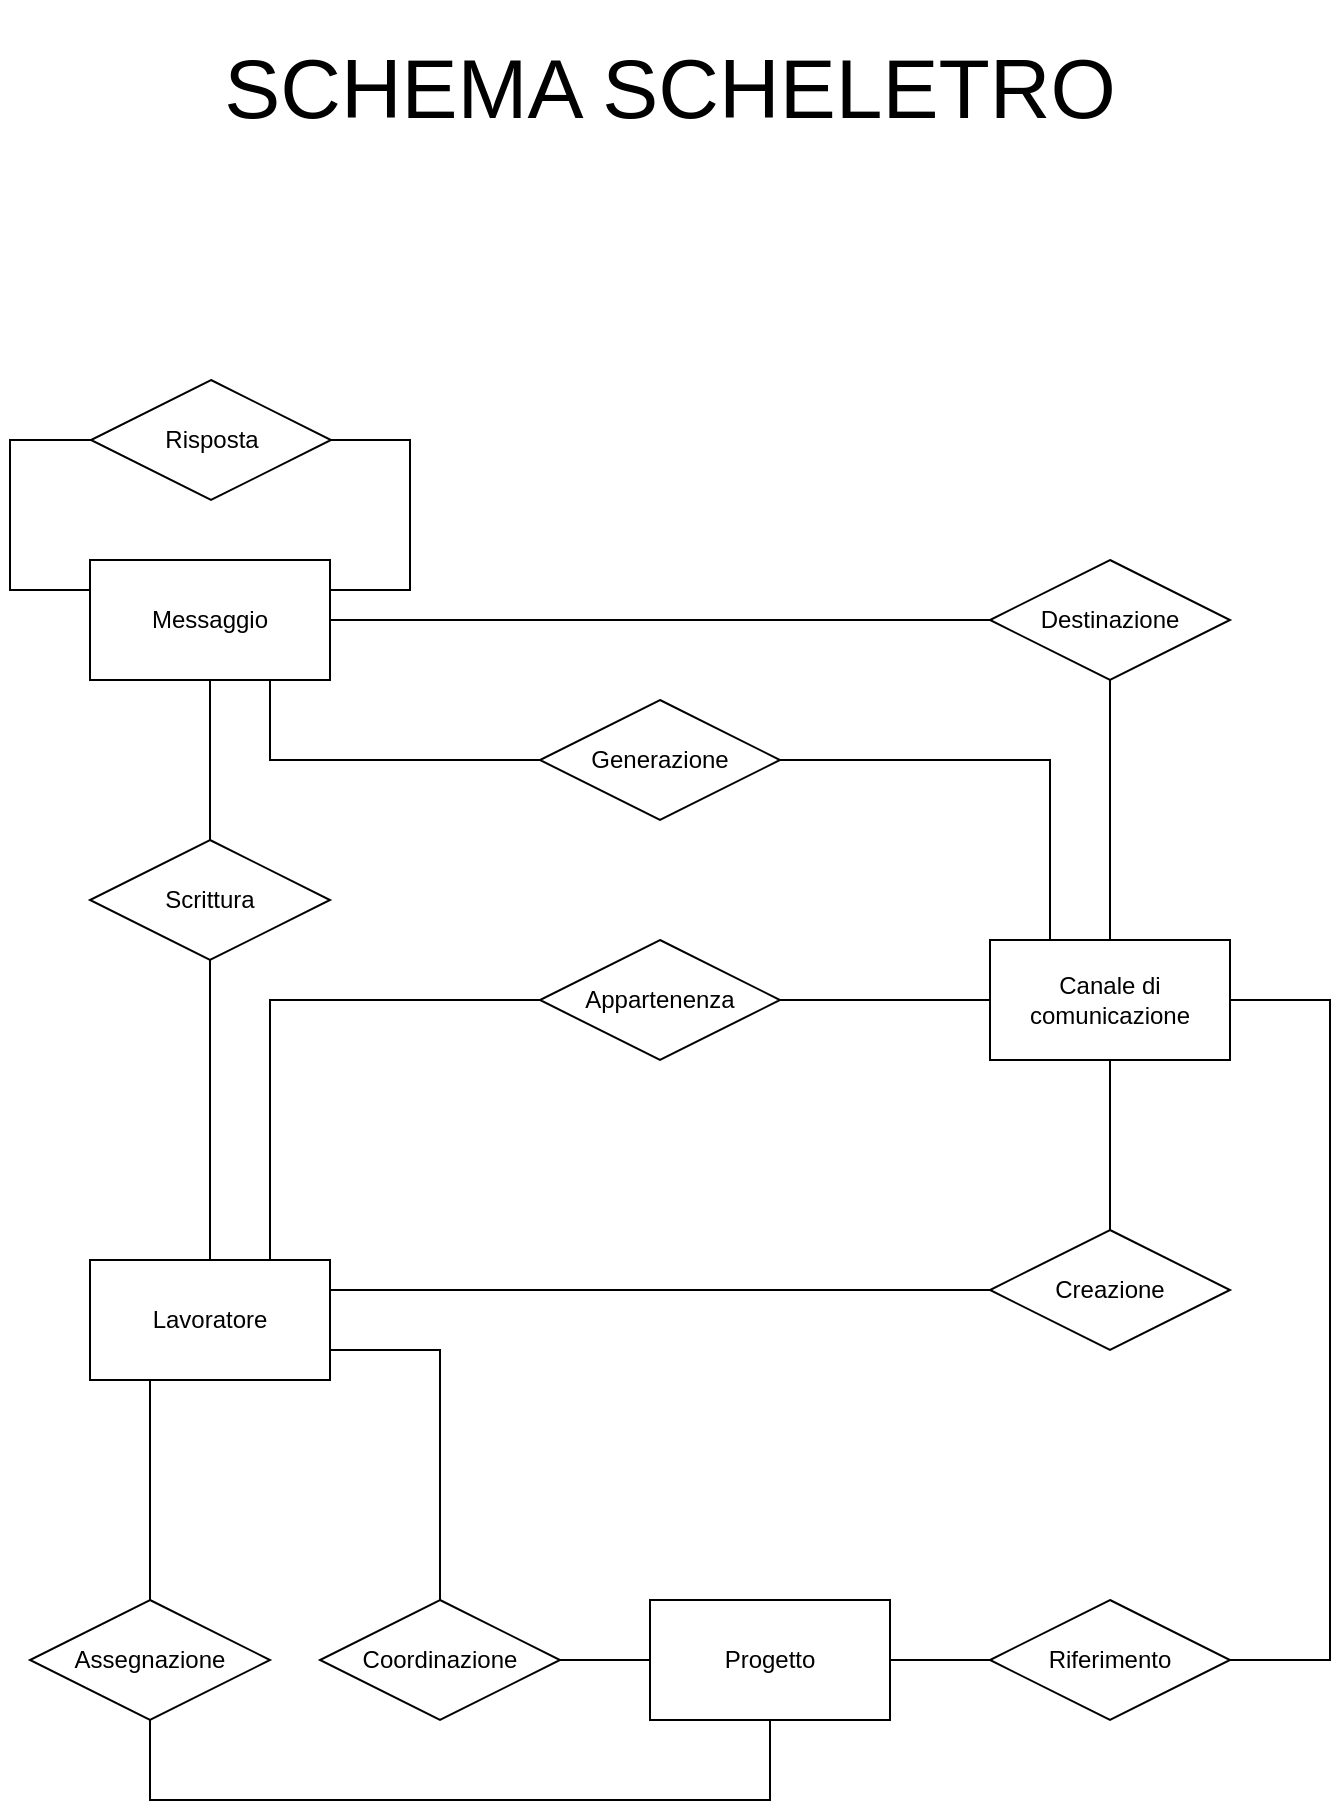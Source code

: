 <mxfile version="13.9.9" type="device" pages="8"><diagram id="R2lEEEUBdFMjLlhIrx00" name="schema-scheletro"><mxGraphModel dx="1024" dy="592" grid="1" gridSize="10" guides="1" tooltips="1" connect="1" arrows="1" fold="1" page="1" pageScale="1" pageWidth="850" pageHeight="1100" math="0" shadow="0" extFonts="Permanent Marker^https://fonts.googleapis.com/css?family=Permanent+Marker"><root><mxCell id="0"/><mxCell id="1" parent="0"/><mxCell id="iidSFxtI8_H-ekMZ88WQ-16" style="edgeStyle=orthogonalEdgeStyle;rounded=0;orthogonalLoop=1;jettySize=auto;html=1;entryX=0;entryY=0.5;entryDx=0;entryDy=0;endArrow=none;endFill=0;exitX=0.75;exitY=0;exitDx=0;exitDy=0;" parent="1" source="-NKpR_p27GjlA84WJyXb-1" target="iidSFxtI8_H-ekMZ88WQ-7" edge="1"><mxGeometry relative="1" as="geometry"><mxPoint x="285" y="620" as="sourcePoint"/></mxGeometry></mxCell><mxCell id="FUfhZvEFmUT7UkmvIHRM-27" style="edgeStyle=orthogonalEdgeStyle;rounded=0;orthogonalLoop=1;jettySize=auto;html=1;exitX=0.5;exitY=0;exitDx=0;exitDy=0;entryX=0.5;entryY=1;entryDx=0;entryDy=0;endArrow=none;endFill=0;" parent="1" source="JR9sKSp8In1OYDjTJ7QB-10" target="JR9sKSp8In1OYDjTJ7QB-11" edge="1"><mxGeometry relative="1" as="geometry"/></mxCell><mxCell id="JR9sKSp8In1OYDjTJ7QB-10" value="Creazione" style="shape=rhombus;perimeter=rhombusPerimeter;whiteSpace=wrap;html=1;align=center;" parent="1" vertex="1"><mxGeometry x="585" y="675" width="120" height="60" as="geometry"/></mxCell><mxCell id="JR9sKSp8In1OYDjTJ7QB-11" value="Canale di comunicazione" style="rounded=0;whiteSpace=wrap;html=1;" parent="1" vertex="1"><mxGeometry x="585" y="530" width="120" height="60" as="geometry"/></mxCell><mxCell id="FUfhZvEFmUT7UkmvIHRM-22" style="edgeStyle=orthogonalEdgeStyle;rounded=0;orthogonalLoop=1;jettySize=auto;html=1;exitX=0.5;exitY=1;exitDx=0;exitDy=0;entryX=0.5;entryY=0;entryDx=0;entryDy=0;endArrow=none;endFill=0;" parent="1" source="iidSFxtI8_H-ekMZ88WQ-2" target="iidSFxtI8_H-ekMZ88WQ-4" edge="1"><mxGeometry relative="1" as="geometry"/></mxCell><mxCell id="FUfhZvEFmUT7UkmvIHRM-24" style="edgeStyle=orthogonalEdgeStyle;rounded=0;orthogonalLoop=1;jettySize=auto;html=1;exitX=0;exitY=0.25;exitDx=0;exitDy=0;entryX=0;entryY=0.5;entryDx=0;entryDy=0;endArrow=none;endFill=0;" parent="1" source="iidSFxtI8_H-ekMZ88WQ-2" target="mV_2qHynd_KQSsKwdgBg-1" edge="1"><mxGeometry relative="1" as="geometry"><Array as="points"><mxPoint x="95" y="355"/><mxPoint x="95" y="280"/></Array></mxGeometry></mxCell><mxCell id="QOMPtKWToRNhgJVsmW1L-2" style="edgeStyle=orthogonalEdgeStyle;rounded=0;orthogonalLoop=1;jettySize=auto;html=1;exitX=0.75;exitY=1;exitDx=0;exitDy=0;entryX=0;entryY=0.5;entryDx=0;entryDy=0;endArrow=none;endFill=0;" parent="1" source="iidSFxtI8_H-ekMZ88WQ-2" target="QOMPtKWToRNhgJVsmW1L-1" edge="1"><mxGeometry relative="1" as="geometry"/></mxCell><mxCell id="iidSFxtI8_H-ekMZ88WQ-2" value="Messaggio" style="rounded=0;whiteSpace=wrap;html=1;" parent="1" vertex="1"><mxGeometry x="135" y="340" width="120" height="60" as="geometry"/></mxCell><mxCell id="FUfhZvEFmUT7UkmvIHRM-21" style="edgeStyle=orthogonalEdgeStyle;rounded=0;orthogonalLoop=1;jettySize=auto;html=1;exitX=0.5;exitY=1;exitDx=0;exitDy=0;entryX=0.5;entryY=0;entryDx=0;entryDy=0;endArrow=none;endFill=0;" parent="1" source="iidSFxtI8_H-ekMZ88WQ-4" target="-NKpR_p27GjlA84WJyXb-1" edge="1"><mxGeometry relative="1" as="geometry"/></mxCell><mxCell id="iidSFxtI8_H-ekMZ88WQ-4" value="Scrittura" style="shape=rhombus;perimeter=rhombusPerimeter;whiteSpace=wrap;html=1;align=center;" parent="1" vertex="1"><mxGeometry x="135" y="480" width="120" height="60" as="geometry"/></mxCell><mxCell id="iidSFxtI8_H-ekMZ88WQ-17" style="edgeStyle=orthogonalEdgeStyle;rounded=0;orthogonalLoop=1;jettySize=auto;html=1;exitX=1;exitY=0.5;exitDx=0;exitDy=0;entryX=0;entryY=0.5;entryDx=0;entryDy=0;endArrow=none;endFill=0;" parent="1" source="iidSFxtI8_H-ekMZ88WQ-7" target="JR9sKSp8In1OYDjTJ7QB-11" edge="1"><mxGeometry relative="1" as="geometry"/></mxCell><mxCell id="iidSFxtI8_H-ekMZ88WQ-7" value="Appartenenza" style="shape=rhombus;perimeter=rhombusPerimeter;whiteSpace=wrap;html=1;align=center;" parent="1" vertex="1"><mxGeometry x="360" y="530" width="120" height="60" as="geometry"/></mxCell><mxCell id="iidSFxtI8_H-ekMZ88WQ-23" style="edgeStyle=orthogonalEdgeStyle;rounded=0;orthogonalLoop=1;jettySize=auto;html=1;exitX=0;exitY=0.5;exitDx=0;exitDy=0;endArrow=none;endFill=0;" parent="1" source="iidSFxtI8_H-ekMZ88WQ-19" target="iidSFxtI8_H-ekMZ88WQ-2" edge="1"><mxGeometry relative="1" as="geometry"/></mxCell><mxCell id="FUfhZvEFmUT7UkmvIHRM-20" style="edgeStyle=orthogonalEdgeStyle;rounded=0;orthogonalLoop=1;jettySize=auto;html=1;exitX=0.5;exitY=1;exitDx=0;exitDy=0;endArrow=none;endFill=0;" parent="1" source="iidSFxtI8_H-ekMZ88WQ-19" target="JR9sKSp8In1OYDjTJ7QB-11" edge="1"><mxGeometry relative="1" as="geometry"/></mxCell><mxCell id="iidSFxtI8_H-ekMZ88WQ-19" value="Destinazione" style="shape=rhombus;perimeter=rhombusPerimeter;whiteSpace=wrap;html=1;align=center;" parent="1" vertex="1"><mxGeometry x="585" y="340" width="120" height="60" as="geometry"/></mxCell><mxCell id="iidSFxtI8_H-ekMZ88WQ-22" value="SCHEMA SCHELETRO" style="text;html=1;strokeColor=none;fillColor=none;align=center;verticalAlign=middle;whiteSpace=wrap;rounded=0;fontSize=42;" parent="1" vertex="1"><mxGeometry x="90" y="60" width="670" height="90" as="geometry"/></mxCell><mxCell id="FUfhZvEFmUT7UkmvIHRM-25" style="edgeStyle=orthogonalEdgeStyle;rounded=0;orthogonalLoop=1;jettySize=auto;html=1;exitX=1;exitY=0.5;exitDx=0;exitDy=0;entryX=1;entryY=0.25;entryDx=0;entryDy=0;endArrow=none;endFill=0;" parent="1" source="mV_2qHynd_KQSsKwdgBg-1" target="iidSFxtI8_H-ekMZ88WQ-2" edge="1"><mxGeometry relative="1" as="geometry"><Array as="points"><mxPoint x="295" y="280"/><mxPoint x="295" y="355"/></Array></mxGeometry></mxCell><mxCell id="mV_2qHynd_KQSsKwdgBg-1" value="Risposta" style="shape=rhombus;perimeter=rhombusPerimeter;whiteSpace=wrap;html=1;align=center;" parent="1" vertex="1"><mxGeometry x="135.5" y="250" width="120" height="60" as="geometry"/></mxCell><mxCell id="FUfhZvEFmUT7UkmvIHRM-32" style="edgeStyle=orthogonalEdgeStyle;rounded=0;orthogonalLoop=1;jettySize=auto;html=1;exitX=0.25;exitY=1;exitDx=0;exitDy=0;entryX=0.5;entryY=0;entryDx=0;entryDy=0;endArrow=none;endFill=0;" parent="1" source="-NKpR_p27GjlA84WJyXb-1" target="FUfhZvEFmUT7UkmvIHRM-16" edge="1"><mxGeometry relative="1" as="geometry"><Array as="points"><mxPoint x="165" y="860"/></Array></mxGeometry></mxCell><mxCell id="-NKpR_p27GjlA84WJyXb-1" value="Lavoratore" style="rounded=0;whiteSpace=wrap;html=1;" parent="1" vertex="1"><mxGeometry x="135" y="690" width="120" height="60" as="geometry"/></mxCell><mxCell id="FUfhZvEFmUT7UkmvIHRM-26" style="edgeStyle=orthogonalEdgeStyle;rounded=0;orthogonalLoop=1;jettySize=auto;html=1;exitX=1;exitY=0.25;exitDx=0;exitDy=0;entryX=0;entryY=0.5;entryDx=0;entryDy=0;endArrow=none;endFill=0;" parent="1" source="-NKpR_p27GjlA84WJyXb-1" target="JR9sKSp8In1OYDjTJ7QB-10" edge="1"><mxGeometry relative="1" as="geometry"><mxPoint x="345" y="760" as="sourcePoint"/><Array as="points"><mxPoint x="585" y="705"/></Array></mxGeometry></mxCell><mxCell id="FUfhZvEFmUT7UkmvIHRM-28" style="edgeStyle=orthogonalEdgeStyle;rounded=0;orthogonalLoop=1;jettySize=auto;html=1;exitX=1;exitY=0.75;exitDx=0;exitDy=0;endArrow=none;endFill=0;entryX=0.5;entryY=0;entryDx=0;entryDy=0;" parent="1" source="-NKpR_p27GjlA84WJyXb-1" target="FUfhZvEFmUT7UkmvIHRM-18" edge="1"><mxGeometry relative="1" as="geometry"><mxPoint x="285" y="790" as="sourcePoint"/><mxPoint x="310" y="840" as="targetPoint"/></mxGeometry></mxCell><mxCell id="FUfhZvEFmUT7UkmvIHRM-30" style="edgeStyle=orthogonalEdgeStyle;rounded=0;orthogonalLoop=1;jettySize=auto;html=1;exitX=1;exitY=0.5;exitDx=0;exitDy=0;entryX=0;entryY=0.5;entryDx=0;entryDy=0;endArrow=none;endFill=0;" parent="1" source="FUfhZvEFmUT7UkmvIHRM-13" target="FUfhZvEFmUT7UkmvIHRM-19" edge="1"><mxGeometry relative="1" as="geometry"/></mxCell><mxCell id="FUfhZvEFmUT7UkmvIHRM-13" value="Progetto" style="rounded=0;whiteSpace=wrap;html=1;" parent="1" vertex="1"><mxGeometry x="415" y="860" width="120" height="60" as="geometry"/></mxCell><mxCell id="FUfhZvEFmUT7UkmvIHRM-33" style="edgeStyle=orthogonalEdgeStyle;rounded=0;orthogonalLoop=1;jettySize=auto;html=1;exitX=0.5;exitY=1;exitDx=0;exitDy=0;entryX=0.5;entryY=1;entryDx=0;entryDy=0;endArrow=none;endFill=0;" parent="1" source="FUfhZvEFmUT7UkmvIHRM-16" target="FUfhZvEFmUT7UkmvIHRM-13" edge="1"><mxGeometry relative="1" as="geometry"><Array as="points"><mxPoint x="165" y="960"/><mxPoint x="475" y="960"/></Array></mxGeometry></mxCell><mxCell id="FUfhZvEFmUT7UkmvIHRM-16" value="Assegnazione" style="shape=rhombus;perimeter=rhombusPerimeter;whiteSpace=wrap;html=1;align=center;" parent="1" vertex="1"><mxGeometry x="105" y="860" width="120" height="60" as="geometry"/></mxCell><mxCell id="FUfhZvEFmUT7UkmvIHRM-29" style="edgeStyle=orthogonalEdgeStyle;rounded=0;orthogonalLoop=1;jettySize=auto;html=1;exitX=1;exitY=0.5;exitDx=0;exitDy=0;entryX=0;entryY=0.5;entryDx=0;entryDy=0;endArrow=none;endFill=0;" parent="1" source="FUfhZvEFmUT7UkmvIHRM-18" target="FUfhZvEFmUT7UkmvIHRM-13" edge="1"><mxGeometry relative="1" as="geometry"/></mxCell><mxCell id="FUfhZvEFmUT7UkmvIHRM-18" value="Coordinazione" style="shape=rhombus;perimeter=rhombusPerimeter;whiteSpace=wrap;html=1;align=center;" parent="1" vertex="1"><mxGeometry x="250" y="860" width="120" height="60" as="geometry"/></mxCell><mxCell id="FUfhZvEFmUT7UkmvIHRM-31" style="edgeStyle=orthogonalEdgeStyle;rounded=0;orthogonalLoop=1;jettySize=auto;html=1;exitX=1;exitY=0.5;exitDx=0;exitDy=0;entryX=1;entryY=0.5;entryDx=0;entryDy=0;endArrow=none;endFill=0;" parent="1" source="FUfhZvEFmUT7UkmvIHRM-19" target="JR9sKSp8In1OYDjTJ7QB-11" edge="1"><mxGeometry relative="1" as="geometry"><Array as="points"><mxPoint x="755" y="890"/><mxPoint x="755" y="560"/></Array></mxGeometry></mxCell><mxCell id="FUfhZvEFmUT7UkmvIHRM-19" value="Riferimento" style="shape=rhombus;perimeter=rhombusPerimeter;whiteSpace=wrap;html=1;align=center;" parent="1" vertex="1"><mxGeometry x="585" y="860" width="120" height="60" as="geometry"/></mxCell><mxCell id="QOMPtKWToRNhgJVsmW1L-4" style="edgeStyle=orthogonalEdgeStyle;rounded=0;orthogonalLoop=1;jettySize=auto;html=1;exitX=1;exitY=0.5;exitDx=0;exitDy=0;entryX=0.25;entryY=0;entryDx=0;entryDy=0;endArrow=none;endFill=0;" parent="1" source="QOMPtKWToRNhgJVsmW1L-1" target="JR9sKSp8In1OYDjTJ7QB-11" edge="1"><mxGeometry relative="1" as="geometry"/></mxCell><mxCell id="QOMPtKWToRNhgJVsmW1L-1" value="Generazione" style="shape=rhombus;perimeter=rhombusPerimeter;whiteSpace=wrap;html=1;align=center;" parent="1" vertex="1"><mxGeometry x="360" y="410" width="120" height="60" as="geometry"/></mxCell></root></mxGraphModel></diagram><diagram id="MLFA99gczXLaRJ_membB" name="definizione-attributi"><mxGraphModel dx="1024" dy="592" grid="1" gridSize="10" guides="1" tooltips="1" connect="1" arrows="1" fold="1" page="1" pageScale="1" pageWidth="850" pageHeight="1100" math="0" shadow="0"><root><mxCell id="rmHvSuTPGCq8cotWrXQZ-0"/><mxCell id="rmHvSuTPGCq8cotWrXQZ-1" parent="rmHvSuTPGCq8cotWrXQZ-0"/><mxCell id="nUjjCGOXVYjfcLgwPdXM-0" value="DEFINIZIONE DEGLI ATTRIBUTI" style="text;html=1;strokeColor=none;fillColor=none;align=center;verticalAlign=middle;whiteSpace=wrap;rounded=0;fontSize=42;" parent="rmHvSuTPGCq8cotWrXQZ-1" vertex="1"><mxGeometry x="90" y="10" width="670" height="90" as="geometry"/></mxCell><mxCell id="OlVaxuHobDxl12qcZx2V-0" style="edgeStyle=orthogonalEdgeStyle;rounded=0;orthogonalLoop=1;jettySize=auto;html=1;exitX=0.25;exitY=0;exitDx=0;exitDy=0;endArrow=oval;endFill=1;" parent="rmHvSuTPGCq8cotWrXQZ-1" source="OlVaxuHobDxl12qcZx2V-4" edge="1"><mxGeometry relative="1" as="geometry"><mxPoint x="281" y="360" as="targetPoint"/></mxGeometry></mxCell><mxCell id="OlVaxuHobDxl12qcZx2V-1" style="edgeStyle=orthogonalEdgeStyle;rounded=0;orthogonalLoop=1;jettySize=auto;html=1;exitX=0.75;exitY=0;exitDx=0;exitDy=0;endArrow=oval;endFill=0;" parent="rmHvSuTPGCq8cotWrXQZ-1" source="OlVaxuHobDxl12qcZx2V-4" edge="1"><mxGeometry relative="1" as="geometry"><mxPoint x="340.857" y="360" as="targetPoint"/></mxGeometry></mxCell><mxCell id="OlVaxuHobDxl12qcZx2V-2" style="edgeStyle=orthogonalEdgeStyle;rounded=0;orthogonalLoop=1;jettySize=auto;html=1;exitX=0;exitY=0.25;exitDx=0;exitDy=0;endArrow=oval;endFill=0;" parent="rmHvSuTPGCq8cotWrXQZ-1" source="OlVaxuHobDxl12qcZx2V-4" edge="1"><mxGeometry relative="1" as="geometry"><mxPoint x="221" y="395" as="targetPoint"/></mxGeometry></mxCell><mxCell id="OlVaxuHobDxl12qcZx2V-3" style="edgeStyle=orthogonalEdgeStyle;rounded=0;orthogonalLoop=1;jettySize=auto;html=1;exitX=0;exitY=0.75;exitDx=0;exitDy=0;endArrow=oval;endFill=0;" parent="rmHvSuTPGCq8cotWrXQZ-1" source="OlVaxuHobDxl12qcZx2V-4" edge="1"><mxGeometry relative="1" as="geometry"><mxPoint x="221" y="425" as="targetPoint"/></mxGeometry></mxCell><mxCell id="OlVaxuHobDxl12qcZx2V-4" value="Progetto" style="rounded=0;whiteSpace=wrap;html=1;" parent="rmHvSuTPGCq8cotWrXQZ-1" vertex="1"><mxGeometry x="251" y="380" width="120" height="60" as="geometry"/></mxCell><mxCell id="OlVaxuHobDxl12qcZx2V-5" value="IDProgetto" style="text;html=1;strokeColor=none;fillColor=none;align=center;verticalAlign=middle;whiteSpace=wrap;rounded=0;" parent="rmHvSuTPGCq8cotWrXQZ-1" vertex="1"><mxGeometry x="251" y="340" width="59" height="20" as="geometry"/></mxCell><mxCell id="OlVaxuHobDxl12qcZx2V-6" value="NomeProgetto" style="text;html=1;strokeColor=none;fillColor=none;align=center;verticalAlign=middle;whiteSpace=wrap;rounded=0;" parent="rmHvSuTPGCq8cotWrXQZ-1" vertex="1"><mxGeometry x="314" y="340" width="79" height="20" as="geometry"/></mxCell><mxCell id="OlVaxuHobDxl12qcZx2V-7" value="DataInizio" style="text;html=1;strokeColor=none;fillColor=none;align=center;verticalAlign=middle;whiteSpace=wrap;rounded=0;" parent="rmHvSuTPGCq8cotWrXQZ-1" vertex="1"><mxGeometry x="159" y="383" width="56" height="20" as="geometry"/></mxCell><mxCell id="OlVaxuHobDxl12qcZx2V-8" value="DataFine" style="text;html=1;strokeColor=none;fillColor=none;align=center;verticalAlign=middle;whiteSpace=wrap;rounded=0;" parent="rmHvSuTPGCq8cotWrXQZ-1" vertex="1"><mxGeometry x="161" y="413" width="48" height="20" as="geometry"/></mxCell><mxCell id="hIcq4pjFVzH6gnm2zgqs-0" style="edgeStyle=orthogonalEdgeStyle;rounded=0;orthogonalLoop=1;jettySize=auto;html=1;exitX=0.25;exitY=0;exitDx=0;exitDy=0;endArrow=oval;endFill=1;" parent="rmHvSuTPGCq8cotWrXQZ-1" source="hIcq4pjFVzH6gnm2zgqs-3" edge="1"><mxGeometry relative="1" as="geometry"><mxPoint x="511" y="360" as="targetPoint"/></mxGeometry></mxCell><mxCell id="hIcq4pjFVzH6gnm2zgqs-1" style="edgeStyle=orthogonalEdgeStyle;rounded=0;orthogonalLoop=1;jettySize=auto;html=1;exitX=0.75;exitY=0;exitDx=0;exitDy=0;endArrow=oval;endFill=0;" parent="rmHvSuTPGCq8cotWrXQZ-1" source="hIcq4pjFVzH6gnm2zgqs-3" edge="1"><mxGeometry relative="1" as="geometry"><mxPoint x="571" y="360" as="targetPoint"/></mxGeometry></mxCell><mxCell id="hIcq4pjFVzH6gnm2zgqs-2" style="edgeStyle=orthogonalEdgeStyle;rounded=0;orthogonalLoop=1;jettySize=auto;html=1;exitX=1;exitY=0.25;exitDx=0;exitDy=0;endArrow=oval;endFill=0;" parent="rmHvSuTPGCq8cotWrXQZ-1" source="hIcq4pjFVzH6gnm2zgqs-3" edge="1"><mxGeometry relative="1" as="geometry"><mxPoint x="631.0" y="395" as="targetPoint"/></mxGeometry></mxCell><mxCell id="hIcq4pjFVzH6gnm2zgqs-3" value="Lavoratore" style="rounded=0;whiteSpace=wrap;html=1;" parent="rmHvSuTPGCq8cotWrXQZ-1" vertex="1"><mxGeometry x="481" y="380" width="120" height="60" as="geometry"/></mxCell><mxCell id="hIcq4pjFVzH6gnm2zgqs-4" value="CF" style="text;html=1;strokeColor=none;fillColor=none;align=center;verticalAlign=middle;whiteSpace=wrap;rounded=0;" parent="rmHvSuTPGCq8cotWrXQZ-1" vertex="1"><mxGeometry x="491" y="340" width="40" height="20" as="geometry"/></mxCell><mxCell id="hIcq4pjFVzH6gnm2zgqs-5" value="NomeLavoratore" style="text;html=1;strokeColor=none;fillColor=none;align=center;verticalAlign=middle;whiteSpace=wrap;rounded=0;" parent="rmHvSuTPGCq8cotWrXQZ-1" vertex="1"><mxGeometry x="543.5" y="340" width="89" height="20" as="geometry"/></mxCell><mxCell id="hIcq4pjFVzH6gnm2zgqs-6" value="Cognome" style="text;html=1;strokeColor=none;fillColor=none;align=center;verticalAlign=middle;whiteSpace=wrap;rounded=0;" parent="rmHvSuTPGCq8cotWrXQZ-1" vertex="1"><mxGeometry x="641" y="384" width="50" height="20" as="geometry"/></mxCell><mxCell id="1ESbP6-tgXz0PCnN0fM1-9" style="edgeStyle=orthogonalEdgeStyle;rounded=0;orthogonalLoop=1;jettySize=auto;html=1;exitX=1;exitY=0.5;exitDx=0;exitDy=0;entryX=0;entryY=0.5;entryDx=0;entryDy=0;endArrow=none;endFill=0;" parent="rmHvSuTPGCq8cotWrXQZ-1" source="7ejKGR0hDyFTzin58Rjo-3" target="1ESbP6-tgXz0PCnN0fM1-5" edge="1"><mxGeometry relative="1" as="geometry"><mxPoint x="295" y="590" as="sourcePoint"/></mxGeometry></mxCell><mxCell id="1ESbP6-tgXz0PCnN0fM1-1" style="edgeStyle=orthogonalEdgeStyle;rounded=0;orthogonalLoop=1;jettySize=auto;html=1;exitX=0.75;exitY=0;exitDx=0;exitDy=0;endArrow=oval;endFill=0;" parent="rmHvSuTPGCq8cotWrXQZ-1" source="1ESbP6-tgXz0PCnN0fM1-3" edge="1"><mxGeometry relative="1" as="geometry"><mxPoint x="645" y="540" as="targetPoint"/></mxGeometry></mxCell><mxCell id="1ESbP6-tgXz0PCnN0fM1-2" style="edgeStyle=orthogonalEdgeStyle;rounded=0;orthogonalLoop=1;jettySize=auto;html=1;exitX=0.25;exitY=0;exitDx=0;exitDy=0;endArrow=oval;endFill=0;" parent="rmHvSuTPGCq8cotWrXQZ-1" source="1ESbP6-tgXz0PCnN0fM1-3" edge="1"><mxGeometry relative="1" as="geometry"><mxPoint x="584.756" y="540" as="targetPoint"/></mxGeometry></mxCell><mxCell id="1ESbP6-tgXz0PCnN0fM1-3" value="Messaggio" style="rounded=0;whiteSpace=wrap;html=1;" parent="rmHvSuTPGCq8cotWrXQZ-1" vertex="1"><mxGeometry x="555" y="560" width="120" height="60" as="geometry"/></mxCell><mxCell id="1ESbP6-tgXz0PCnN0fM1-10" style="edgeStyle=orthogonalEdgeStyle;rounded=0;orthogonalLoop=1;jettySize=auto;html=1;exitX=1;exitY=0.5;exitDx=0;exitDy=0;entryX=0;entryY=0.5;entryDx=0;entryDy=0;endArrow=none;endFill=0;" parent="rmHvSuTPGCq8cotWrXQZ-1" source="1ESbP6-tgXz0PCnN0fM1-5" target="1ESbP6-tgXz0PCnN0fM1-3" edge="1"><mxGeometry relative="1" as="geometry"/></mxCell><mxCell id="1ESbP6-tgXz0PCnN0fM1-5" value="Scrittura" style="shape=rhombus;perimeter=rhombusPerimeter;whiteSpace=wrap;html=1;align=center;" parent="rmHvSuTPGCq8cotWrXQZ-1" vertex="1"><mxGeometry x="355" y="560" width="120" height="60" as="geometry"/></mxCell><mxCell id="1ESbP6-tgXz0PCnN0fM1-6" value="OrarioInvio" style="text;html=1;strokeColor=none;fillColor=none;align=center;verticalAlign=middle;whiteSpace=wrap;rounded=0;" parent="rmHvSuTPGCq8cotWrXQZ-1" vertex="1"><mxGeometry x="620" y="520" width="55" height="20" as="geometry"/></mxCell><mxCell id="1ESbP6-tgXz0PCnN0fM1-7" value="DataInvio" style="text;html=1;strokeColor=none;fillColor=none;align=center;verticalAlign=middle;whiteSpace=wrap;rounded=0;" parent="rmHvSuTPGCq8cotWrXQZ-1" vertex="1"><mxGeometry x="561" y="520" width="50" height="20" as="geometry"/></mxCell><mxCell id="1ESbP6-tgXz0PCnN0fM1-8" style="edgeStyle=orthogonalEdgeStyle;rounded=0;orthogonalLoop=1;jettySize=auto;html=1;endArrow=oval;endFill=1;" parent="rmHvSuTPGCq8cotWrXQZ-1" edge="1"><mxGeometry relative="1" as="geometry"><mxPoint x="670" y="550" as="targetPoint"/><mxPoint x="535" y="600" as="sourcePoint"/><Array as="points"><mxPoint x="535" y="550"/></Array></mxGeometry></mxCell><mxCell id="QSYiN4QCSMzpLkEYR8Wn-1" style="edgeStyle=orthogonalEdgeStyle;rounded=0;orthogonalLoop=1;jettySize=auto;html=1;exitX=0.25;exitY=0;exitDx=0;exitDy=0;endArrow=oval;endFill=0;" parent="rmHvSuTPGCq8cotWrXQZ-1" source="QSYiN4QCSMzpLkEYR8Wn-2" edge="1"><mxGeometry relative="1" as="geometry"><mxPoint x="584.714" y="712" as="targetPoint"/></mxGeometry></mxCell><mxCell id="QSYiN4QCSMzpLkEYR8Wn-2" value="Canale di comunicazione" style="rounded=0;whiteSpace=wrap;html=1;" parent="rmHvSuTPGCq8cotWrXQZ-1" vertex="1"><mxGeometry x="555" y="732" width="120" height="60" as="geometry"/></mxCell><mxCell id="QSYiN4QCSMzpLkEYR8Wn-3" style="edgeStyle=orthogonalEdgeStyle;rounded=0;orthogonalLoop=1;jettySize=auto;html=1;endArrow=oval;endFill=1;" parent="rmHvSuTPGCq8cotWrXQZ-1" edge="1"><mxGeometry relative="1" as="geometry"><mxPoint x="605" y="722" as="targetPoint"/><mxPoint x="523" y="782" as="sourcePoint"/><Array as="points"><mxPoint x="523" y="782"/><mxPoint x="523" y="722"/></Array></mxGeometry></mxCell><mxCell id="QSYiN4QCSMzpLkEYR8Wn-4" style="edgeStyle=orthogonalEdgeStyle;rounded=0;orthogonalLoop=1;jettySize=auto;html=1;exitX=1;exitY=0.5;exitDx=0;exitDy=0;entryX=0;entryY=0.5;entryDx=0;entryDy=0;endArrow=none;endFill=0;" parent="rmHvSuTPGCq8cotWrXQZ-1" source="7ejKGR0hDyFTzin58Rjo-11" target="QSYiN4QCSMzpLkEYR8Wn-6" edge="1"><mxGeometry relative="1" as="geometry"><mxPoint x="295" y="762" as="sourcePoint"/></mxGeometry></mxCell><mxCell id="QSYiN4QCSMzpLkEYR8Wn-5" style="edgeStyle=orthogonalEdgeStyle;rounded=0;orthogonalLoop=1;jettySize=auto;html=1;exitX=1;exitY=0.5;exitDx=0;exitDy=0;entryX=0;entryY=0.5;entryDx=0;entryDy=0;endArrow=none;endFill=0;" parent="rmHvSuTPGCq8cotWrXQZ-1" source="QSYiN4QCSMzpLkEYR8Wn-6" target="QSYiN4QCSMzpLkEYR8Wn-2" edge="1"><mxGeometry relative="1" as="geometry"><mxPoint x="592" y="737" as="targetPoint"/></mxGeometry></mxCell><mxCell id="QSYiN4QCSMzpLkEYR8Wn-6" value="Riferimento" style="shape=rhombus;perimeter=rhombusPerimeter;whiteSpace=wrap;html=1;align=center;" parent="rmHvSuTPGCq8cotWrXQZ-1" vertex="1"><mxGeometry x="355" y="732" width="120" height="60" as="geometry"/></mxCell><mxCell id="QSYiN4QCSMzpLkEYR8Wn-7" value="NomeCanale" style="text;html=1;strokeColor=none;fillColor=none;align=center;verticalAlign=middle;whiteSpace=wrap;rounded=0;" parent="rmHvSuTPGCq8cotWrXQZ-1" vertex="1"><mxGeometry x="565" y="690" width="40" height="20" as="geometry"/></mxCell><mxCell id="7ejKGR0hDyFTzin58Rjo-0" style="edgeStyle=orthogonalEdgeStyle;rounded=0;orthogonalLoop=1;jettySize=auto;html=1;exitX=0.25;exitY=0;exitDx=0;exitDy=0;endArrow=oval;endFill=1;" parent="rmHvSuTPGCq8cotWrXQZ-1" source="7ejKGR0hDyFTzin58Rjo-3" edge="1"><mxGeometry relative="1" as="geometry"><mxPoint x="141" y="540" as="targetPoint"/></mxGeometry></mxCell><mxCell id="7ejKGR0hDyFTzin58Rjo-1" style="edgeStyle=orthogonalEdgeStyle;rounded=0;orthogonalLoop=1;jettySize=auto;html=1;exitX=0.75;exitY=0;exitDx=0;exitDy=0;endArrow=oval;endFill=0;" parent="rmHvSuTPGCq8cotWrXQZ-1" source="7ejKGR0hDyFTzin58Rjo-3" edge="1"><mxGeometry relative="1" as="geometry"><mxPoint x="201" y="540" as="targetPoint"/></mxGeometry></mxCell><mxCell id="7ejKGR0hDyFTzin58Rjo-2" style="edgeStyle=orthogonalEdgeStyle;rounded=0;orthogonalLoop=1;jettySize=auto;html=1;exitX=1;exitY=0.25;exitDx=0;exitDy=0;endArrow=oval;endFill=0;" parent="rmHvSuTPGCq8cotWrXQZ-1" source="7ejKGR0hDyFTzin58Rjo-3" edge="1"><mxGeometry relative="1" as="geometry"><mxPoint x="261.0" y="575" as="targetPoint"/></mxGeometry></mxCell><mxCell id="7ejKGR0hDyFTzin58Rjo-3" value="Lavoratore" style="rounded=0;whiteSpace=wrap;html=1;" parent="rmHvSuTPGCq8cotWrXQZ-1" vertex="1"><mxGeometry x="111" y="560" width="120" height="60" as="geometry"/></mxCell><mxCell id="7ejKGR0hDyFTzin58Rjo-4" value="CF" style="text;html=1;strokeColor=none;fillColor=none;align=center;verticalAlign=middle;whiteSpace=wrap;rounded=0;" parent="rmHvSuTPGCq8cotWrXQZ-1" vertex="1"><mxGeometry x="121" y="520" width="40" height="20" as="geometry"/></mxCell><mxCell id="7ejKGR0hDyFTzin58Rjo-5" value="NomeLavoratore" style="text;html=1;strokeColor=none;fillColor=none;align=center;verticalAlign=middle;whiteSpace=wrap;rounded=0;" parent="rmHvSuTPGCq8cotWrXQZ-1" vertex="1"><mxGeometry x="173.5" y="520" width="89" height="20" as="geometry"/></mxCell><mxCell id="7ejKGR0hDyFTzin58Rjo-6" value="Cognome" style="text;html=1;strokeColor=none;fillColor=none;align=center;verticalAlign=middle;whiteSpace=wrap;rounded=0;" parent="rmHvSuTPGCq8cotWrXQZ-1" vertex="1"><mxGeometry x="271" y="564" width="50" height="20" as="geometry"/></mxCell><mxCell id="7ejKGR0hDyFTzin58Rjo-7" style="edgeStyle=orthogonalEdgeStyle;rounded=0;orthogonalLoop=1;jettySize=auto;html=1;exitX=0.25;exitY=0;exitDx=0;exitDy=0;endArrow=oval;endFill=1;" parent="rmHvSuTPGCq8cotWrXQZ-1" source="7ejKGR0hDyFTzin58Rjo-11" edge="1"><mxGeometry relative="1" as="geometry"><mxPoint x="141" y="710" as="targetPoint"/></mxGeometry></mxCell><mxCell id="7ejKGR0hDyFTzin58Rjo-8" style="edgeStyle=orthogonalEdgeStyle;rounded=0;orthogonalLoop=1;jettySize=auto;html=1;exitX=0.75;exitY=0;exitDx=0;exitDy=0;endArrow=oval;endFill=0;" parent="rmHvSuTPGCq8cotWrXQZ-1" source="7ejKGR0hDyFTzin58Rjo-11" edge="1"><mxGeometry relative="1" as="geometry"><mxPoint x="200.857" y="710" as="targetPoint"/></mxGeometry></mxCell><mxCell id="7ejKGR0hDyFTzin58Rjo-16" style="edgeStyle=orthogonalEdgeStyle;rounded=0;orthogonalLoop=1;jettySize=auto;html=1;exitX=0;exitY=0.25;exitDx=0;exitDy=0;endArrow=oval;endFill=0;" parent="rmHvSuTPGCq8cotWrXQZ-1" source="7ejKGR0hDyFTzin58Rjo-11" edge="1"><mxGeometry relative="1" as="geometry"><mxPoint x="80" y="747" as="targetPoint"/></mxGeometry></mxCell><mxCell id="7ejKGR0hDyFTzin58Rjo-17" style="edgeStyle=orthogonalEdgeStyle;rounded=0;orthogonalLoop=1;jettySize=auto;html=1;exitX=0;exitY=0.75;exitDx=0;exitDy=0;endArrow=oval;endFill=0;" parent="rmHvSuTPGCq8cotWrXQZ-1" source="7ejKGR0hDyFTzin58Rjo-11" edge="1"><mxGeometry relative="1" as="geometry"><mxPoint x="80" y="777" as="targetPoint"/></mxGeometry></mxCell><mxCell id="7ejKGR0hDyFTzin58Rjo-11" value="Progetto" style="rounded=0;whiteSpace=wrap;html=1;" parent="rmHvSuTPGCq8cotWrXQZ-1" vertex="1"><mxGeometry x="111" y="732" width="120" height="60" as="geometry"/></mxCell><mxCell id="7ejKGR0hDyFTzin58Rjo-12" value="ID" style="text;html=1;strokeColor=none;fillColor=none;align=center;verticalAlign=middle;whiteSpace=wrap;rounded=0;" parent="rmHvSuTPGCq8cotWrXQZ-1" vertex="1"><mxGeometry x="121" y="690" width="40" height="20" as="geometry"/></mxCell><mxCell id="7ejKGR0hDyFTzin58Rjo-13" value="NomeProgetto" style="text;html=1;strokeColor=none;fillColor=none;align=center;verticalAlign=middle;whiteSpace=wrap;rounded=0;" parent="rmHvSuTPGCq8cotWrXQZ-1" vertex="1"><mxGeometry x="181" y="690" width="40" height="20" as="geometry"/></mxCell><mxCell id="7ejKGR0hDyFTzin58Rjo-14" value="DataInizio" style="text;html=1;strokeColor=none;fillColor=none;align=center;verticalAlign=middle;whiteSpace=wrap;rounded=0;" parent="rmHvSuTPGCq8cotWrXQZ-1" vertex="1"><mxGeometry x="19" y="735" width="56" height="20" as="geometry"/></mxCell><mxCell id="7ejKGR0hDyFTzin58Rjo-15" value="DataFine" style="text;html=1;strokeColor=none;fillColor=none;align=center;verticalAlign=middle;whiteSpace=wrap;rounded=0;" parent="rmHvSuTPGCq8cotWrXQZ-1" vertex="1"><mxGeometry x="21" y="766" width="48" height="20" as="geometry"/></mxCell><mxCell id="dPs3upnwQfvAETbIvUez-2" style="edgeStyle=orthogonalEdgeStyle;rounded=0;orthogonalLoop=1;jettySize=auto;html=1;exitX=1;exitY=0.75;exitDx=0;exitDy=0;endArrow=oval;endFill=0;" parent="rmHvSuTPGCq8cotWrXQZ-1" source="1ESbP6-tgXz0PCnN0fM1-3" edge="1"><mxGeometry relative="1" as="geometry"><mxPoint x="700" y="605" as="targetPoint"/><mxPoint x="685" y="585" as="sourcePoint"/></mxGeometry></mxCell><mxCell id="dPs3upnwQfvAETbIvUez-3" value="Testo" style="text;html=1;strokeColor=none;fillColor=none;align=center;verticalAlign=middle;whiteSpace=wrap;rounded=0;" parent="rmHvSuTPGCq8cotWrXQZ-1" vertex="1"><mxGeometry x="705" y="594" width="30" height="20" as="geometry"/></mxCell></root></mxGraphModel></diagram><diagram id="7kM-K-CB5gm3_F5NEeyz" name="definizione-gerarchie"><mxGraphModel dx="1024" dy="592" grid="1" gridSize="10" guides="1" tooltips="1" connect="1" arrows="1" fold="1" page="1" pageScale="1" pageWidth="850" pageHeight="1100" math="0" shadow="0"><root><mxCell id="enDb1WjEHev8ADfLrXr2-0"/><mxCell id="enDb1WjEHev8ADfLrXr2-1" parent="enDb1WjEHev8ADfLrXr2-0"/><mxCell id="enDb1WjEHev8ADfLrXr2-2" value="&lt;span style=&quot;color: rgb(0 , 0 , 0) ; font-family: &amp;#34;helvetica&amp;#34; ; font-size: 42px ; font-style: normal ; font-weight: 400 ; letter-spacing: normal ; text-align: center ; text-indent: 0px ; text-transform: none ; word-spacing: 0px ; background-color: rgb(248 , 249 , 250) ; display: inline ; float: none&quot;&gt;DEFINIZIONE DELLE GERARCHIE&lt;/span&gt;" style="text;whiteSpace=wrap;html=1;fontSize=10;" parent="enDb1WjEHev8ADfLrXr2-1" vertex="1"><mxGeometry x="90" y="120" width="700" height="60" as="geometry"/></mxCell><mxCell id="enDb1WjEHev8ADfLrXr2-3" value="Creazione" style="shape=rhombus;perimeter=rhombusPerimeter;whiteSpace=wrap;html=1;align=center;" parent="enDb1WjEHev8ADfLrXr2-1" vertex="1"><mxGeometry x="620" y="410" width="120" height="60" as="geometry"/></mxCell><mxCell id="enDb1WjEHev8ADfLrXr2-4" style="edgeStyle=orthogonalEdgeStyle;rounded=0;orthogonalLoop=1;jettySize=auto;html=1;exitX=0.5;exitY=1;exitDx=0;exitDy=0;entryX=0.5;entryY=0;entryDx=0;entryDy=0;endArrow=none;endFill=0;fontSize=10;" parent="enDb1WjEHev8ADfLrXr2-1" source="enDb1WjEHev8ADfLrXr2-5" target="enDb1WjEHev8ADfLrXr2-3" edge="1"><mxGeometry relative="1" as="geometry"/></mxCell><mxCell id="enDb1WjEHev8ADfLrXr2-5" value="Canale di comunicazione" style="rounded=0;whiteSpace=wrap;html=1;" parent="enDb1WjEHev8ADfLrXr2-1" vertex="1"><mxGeometry x="620" y="270" width="120" height="60" as="geometry"/></mxCell><mxCell id="enDb1WjEHev8ADfLrXr2-6" value="Lavoratore" style="rounded=0;whiteSpace=wrap;html=1;" parent="enDb1WjEHev8ADfLrXr2-1" vertex="1"><mxGeometry x="170" y="270" width="120" height="60" as="geometry"/></mxCell><mxCell id="enDb1WjEHev8ADfLrXr2-7" value="" style="triangle;whiteSpace=wrap;html=1;rotation=-90;fillColor=#000000;" parent="enDb1WjEHev8ADfLrXr2-1" vertex="1"><mxGeometry x="220.5" y="327" width="20" height="28" as="geometry"/></mxCell><mxCell id="enDb1WjEHev8ADfLrXr2-8" style="edgeStyle=orthogonalEdgeStyle;rounded=0;orthogonalLoop=1;jettySize=auto;html=1;exitX=1;exitY=1;exitDx=0;exitDy=0;entryX=0.5;entryY=0;entryDx=0;entryDy=0;endArrow=none;endFill=0;" parent="enDb1WjEHev8ADfLrXr2-1" source="enDb1WjEHev8ADfLrXr2-10" target="enDb1WjEHev8ADfLrXr2-11" edge="1"><mxGeometry relative="1" as="geometry"><Array as="points"><mxPoint x="205" y="391"/><mxPoint x="170" y="390"/></Array></mxGeometry></mxCell><mxCell id="enDb1WjEHev8ADfLrXr2-9" style="edgeStyle=orthogonalEdgeStyle;rounded=0;orthogonalLoop=1;jettySize=auto;html=1;exitX=1;exitY=0;exitDx=0;exitDy=0;entryX=0.5;entryY=0;entryDx=0;entryDy=0;endArrow=none;endFill=0;" parent="enDb1WjEHev8ADfLrXr2-1" source="enDb1WjEHev8ADfLrXr2-10" target="enDb1WjEHev8ADfLrXr2-14" edge="1"><mxGeometry relative="1" as="geometry"><Array as="points"><mxPoint x="255" y="391"/><mxPoint x="320" y="390"/></Array></mxGeometry></mxCell><mxCell id="enDb1WjEHev8ADfLrXr2-10" value="" style="rounded=0;whiteSpace=wrap;html=1;rotation=90;fillColor=#000000;" parent="enDb1WjEHev8ADfLrXr2-1" vertex="1"><mxGeometry x="210" y="365.5" width="40" height="10" as="geometry"/></mxCell><mxCell id="enDb1WjEHev8ADfLrXr2-11" value="Dipendente" style="rounded=0;whiteSpace=wrap;html=1;" parent="enDb1WjEHev8ADfLrXr2-1" vertex="1"><mxGeometry x="80" y="410" width="120" height="60" as="geometry"/></mxCell><mxCell id="enDb1WjEHev8ADfLrXr2-12" style="edgeStyle=orthogonalEdgeStyle;rounded=0;orthogonalLoop=1;jettySize=auto;html=1;exitX=1;exitY=0.5;exitDx=0;exitDy=0;entryX=0;entryY=0.5;entryDx=0;entryDy=0;endArrow=none;endFill=0;" parent="enDb1WjEHev8ADfLrXr2-1" source="enDb1WjEHev8ADfLrXr2-14" target="enDb1WjEHev8ADfLrXr2-3" edge="1"><mxGeometry relative="1" as="geometry"/></mxCell><mxCell id="enDb1WjEHev8ADfLrXr2-13" style="edgeStyle=orthogonalEdgeStyle;rounded=0;orthogonalLoop=1;jettySize=auto;html=1;exitX=0.5;exitY=1;exitDx=0;exitDy=0;endArrow=none;endFill=0;fontSize=10;" parent="enDb1WjEHev8ADfLrXr2-1" source="enDb1WjEHev8ADfLrXr2-14" target="enDb1WjEHev8ADfLrXr2-17" edge="1"><mxGeometry relative="1" as="geometry"/></mxCell><mxCell id="enDb1WjEHev8ADfLrXr2-14" value="Capoprogetto" style="rounded=0;whiteSpace=wrap;html=1;" parent="enDb1WjEHev8ADfLrXr2-1" vertex="1"><mxGeometry x="260" y="410" width="120" height="60" as="geometry"/></mxCell><mxCell id="enDb1WjEHev8ADfLrXr2-15" value="Progetto" style="rounded=0;whiteSpace=wrap;html=1;" parent="enDb1WjEHev8ADfLrXr2-1" vertex="1"><mxGeometry x="450" y="540" width="120" height="60" as="geometry"/></mxCell><mxCell id="enDb1WjEHev8ADfLrXr2-16" style="edgeStyle=orthogonalEdgeStyle;rounded=0;orthogonalLoop=1;jettySize=auto;html=1;exitX=1;exitY=0.5;exitDx=0;exitDy=0;entryX=0;entryY=0.5;entryDx=0;entryDy=0;endArrow=none;endFill=0;fontSize=10;" parent="enDb1WjEHev8ADfLrXr2-1" source="enDb1WjEHev8ADfLrXr2-17" target="enDb1WjEHev8ADfLrXr2-15" edge="1"><mxGeometry relative="1" as="geometry"/></mxCell><mxCell id="enDb1WjEHev8ADfLrXr2-17" value="Coordinazione" style="shape=rhombus;perimeter=rhombusPerimeter;whiteSpace=wrap;html=1;align=center;" parent="enDb1WjEHev8ADfLrXr2-1" vertex="1"><mxGeometry x="260" y="540" width="120" height="60" as="geometry"/></mxCell></root></mxGraphModel></diagram><diagram id="QnEAtzfEKKoNgHQj5v_e" name="schema-finale"><mxGraphModel dx="1024" dy="592" grid="1" gridSize="10" guides="1" tooltips="1" connect="1" arrows="1" fold="1" page="1" pageScale="1" pageWidth="850" pageHeight="1100" math="0" shadow="0"><root><mxCell id="fFrc_nASyI-EYm8hUTqn-0"/><mxCell id="fFrc_nASyI-EYm8hUTqn-1" parent="fFrc_nASyI-EYm8hUTqn-0"/><mxCell id="FyNIh4X8igaup7A1pyth-31" value="SCHEMA FINALE" style="text;html=1;strokeColor=none;fillColor=none;align=center;verticalAlign=middle;whiteSpace=wrap;rounded=0;fontSize=42;" parent="fFrc_nASyI-EYm8hUTqn-1" vertex="1"><mxGeometry x="100" y="70" width="670" height="90" as="geometry"/></mxCell><mxCell id="EQdirP3aenyyGtCKg3IG-34" style="edgeStyle=orthogonalEdgeStyle;rounded=0;orthogonalLoop=1;jettySize=auto;html=1;entryX=0;entryY=0.5;entryDx=0;entryDy=0;endArrow=none;endFill=0;exitX=1;exitY=0.5;exitDx=0;exitDy=0;" parent="fFrc_nASyI-EYm8hUTqn-1" source="EQdirP3aenyyGtCKg3IG-51" target="EQdirP3aenyyGtCKg3IG-44" edge="1"><mxGeometry relative="1" as="geometry"><mxPoint x="325" y="650" as="sourcePoint"/></mxGeometry></mxCell><mxCell id="EQdirP3aenyyGtCKg3IG-35" style="edgeStyle=orthogonalEdgeStyle;rounded=0;orthogonalLoop=1;jettySize=auto;html=1;exitX=0.5;exitY=0;exitDx=0;exitDy=0;entryX=0.5;entryY=1;entryDx=0;entryDy=0;endArrow=none;endFill=0;" parent="fFrc_nASyI-EYm8hUTqn-1" source="EQdirP3aenyyGtCKg3IG-36" target="EQdirP3aenyyGtCKg3IG-37" edge="1"><mxGeometry relative="1" as="geometry"/></mxCell><mxCell id="EQdirP3aenyyGtCKg3IG-36" value="Creazione" style="shape=rhombus;perimeter=rhombusPerimeter;whiteSpace=wrap;html=1;align=center;" parent="fFrc_nASyI-EYm8hUTqn-1" vertex="1"><mxGeometry x="625" y="760" width="120" height="60" as="geometry"/></mxCell><mxCell id="WRv0s01CzDAuiuGnt3V0-0" style="edgeStyle=orthogonalEdgeStyle;rounded=0;orthogonalLoop=1;jettySize=auto;html=1;exitX=0.75;exitY=0;exitDx=0;exitDy=0;endArrow=oval;endFill=0;" parent="fFrc_nASyI-EYm8hUTqn-1" source="EQdirP3aenyyGtCKg3IG-37" edge="1"><mxGeometry relative="1" as="geometry"><mxPoint x="715" y="600" as="targetPoint"/></mxGeometry></mxCell><mxCell id="EQdirP3aenyyGtCKg3IG-37" value="Canale di comunicazione" style="rounded=0;whiteSpace=wrap;html=1;" parent="fFrc_nASyI-EYm8hUTqn-1" vertex="1"><mxGeometry x="625" y="620" width="120" height="60" as="geometry"/></mxCell><mxCell id="EQdirP3aenyyGtCKg3IG-38" style="edgeStyle=orthogonalEdgeStyle;rounded=0;orthogonalLoop=1;jettySize=auto;html=1;exitX=0.5;exitY=1;exitDx=0;exitDy=0;entryX=0.5;entryY=0;entryDx=0;entryDy=0;endArrow=none;endFill=0;" parent="fFrc_nASyI-EYm8hUTqn-1" source="EQdirP3aenyyGtCKg3IG-40" target="EQdirP3aenyyGtCKg3IG-42" edge="1"><mxGeometry relative="1" as="geometry"/></mxCell><mxCell id="EQdirP3aenyyGtCKg3IG-39" style="edgeStyle=orthogonalEdgeStyle;rounded=0;orthogonalLoop=1;jettySize=auto;html=1;exitX=-0.002;exitY=0.107;exitDx=0;exitDy=0;entryX=0;entryY=0.5;entryDx=0;entryDy=0;endArrow=none;endFill=0;exitPerimeter=0;" parent="fFrc_nASyI-EYm8hUTqn-1" source="EQdirP3aenyyGtCKg3IG-40" target="EQdirP3aenyyGtCKg3IG-49" edge="1"><mxGeometry relative="1" as="geometry"><Array as="points"><mxPoint x="135" y="376"/><mxPoint x="135" y="310"/></Array></mxGeometry></mxCell><mxCell id="0mp1qLZSBkJJgp4pQZWx-5" style="edgeStyle=orthogonalEdgeStyle;rounded=0;orthogonalLoop=1;jettySize=auto;html=1;exitX=0;exitY=0.75;exitDx=0;exitDy=0;endArrow=oval;endFill=0;" parent="fFrc_nASyI-EYm8hUTqn-1" source="EQdirP3aenyyGtCKg3IG-40" edge="1"><mxGeometry relative="1" as="geometry"><mxPoint x="145" y="415" as="targetPoint"/></mxGeometry></mxCell><mxCell id="0mp1qLZSBkJJgp4pQZWx-7" style="edgeStyle=orthogonalEdgeStyle;rounded=0;orthogonalLoop=1;jettySize=auto;html=1;exitX=1;exitY=0.75;exitDx=0;exitDy=0;endArrow=oval;endFill=0;" parent="fFrc_nASyI-EYm8hUTqn-1" source="EQdirP3aenyyGtCKg3IG-40" edge="1"><mxGeometry relative="1" as="geometry"><mxPoint x="325" y="415" as="targetPoint"/></mxGeometry></mxCell><mxCell id="EQdirP3aenyyGtCKg3IG-40" value="Messaggio" style="rounded=0;whiteSpace=wrap;html=1;" parent="fFrc_nASyI-EYm8hUTqn-1" vertex="1"><mxGeometry x="175" y="370" width="120" height="60" as="geometry"/></mxCell><mxCell id="EQdirP3aenyyGtCKg3IG-41" style="edgeStyle=orthogonalEdgeStyle;rounded=0;orthogonalLoop=1;jettySize=auto;html=1;exitX=0.5;exitY=1;exitDx=0;exitDy=0;entryX=0.5;entryY=0;entryDx=0;entryDy=0;endArrow=none;endFill=0;" parent="fFrc_nASyI-EYm8hUTqn-1" source="EQdirP3aenyyGtCKg3IG-42" target="EQdirP3aenyyGtCKg3IG-51" edge="1"><mxGeometry relative="1" as="geometry"/></mxCell><mxCell id="EQdirP3aenyyGtCKg3IG-42" value="Scrittura" style="shape=rhombus;perimeter=rhombusPerimeter;whiteSpace=wrap;html=1;align=center;" parent="fFrc_nASyI-EYm8hUTqn-1" vertex="1"><mxGeometry x="175" y="510" width="120" height="60" as="geometry"/></mxCell><mxCell id="EQdirP3aenyyGtCKg3IG-43" style="edgeStyle=orthogonalEdgeStyle;rounded=0;orthogonalLoop=1;jettySize=auto;html=1;exitX=1;exitY=0.5;exitDx=0;exitDy=0;entryX=0;entryY=0.5;entryDx=0;entryDy=0;endArrow=none;endFill=0;" parent="fFrc_nASyI-EYm8hUTqn-1" source="EQdirP3aenyyGtCKg3IG-44" target="EQdirP3aenyyGtCKg3IG-37" edge="1"><mxGeometry relative="1" as="geometry"/></mxCell><mxCell id="EQdirP3aenyyGtCKg3IG-44" value="Appartenenza" style="shape=rhombus;perimeter=rhombusPerimeter;whiteSpace=wrap;html=1;align=center;" parent="fFrc_nASyI-EYm8hUTqn-1" vertex="1"><mxGeometry x="400" y="620" width="120" height="60" as="geometry"/></mxCell><mxCell id="EQdirP3aenyyGtCKg3IG-45" style="edgeStyle=orthogonalEdgeStyle;rounded=0;orthogonalLoop=1;jettySize=auto;html=1;exitX=0;exitY=0.5;exitDx=0;exitDy=0;endArrow=none;endFill=0;" parent="fFrc_nASyI-EYm8hUTqn-1" source="EQdirP3aenyyGtCKg3IG-47" target="EQdirP3aenyyGtCKg3IG-40" edge="1"><mxGeometry relative="1" as="geometry"/></mxCell><mxCell id="EQdirP3aenyyGtCKg3IG-46" style="edgeStyle=orthogonalEdgeStyle;rounded=0;orthogonalLoop=1;jettySize=auto;html=1;exitX=0.5;exitY=1;exitDx=0;exitDy=0;endArrow=none;endFill=0;" parent="fFrc_nASyI-EYm8hUTqn-1" source="EQdirP3aenyyGtCKg3IG-47" target="EQdirP3aenyyGtCKg3IG-37" edge="1"><mxGeometry relative="1" as="geometry"/></mxCell><mxCell id="EQdirP3aenyyGtCKg3IG-47" value="Destinazione" style="shape=rhombus;perimeter=rhombusPerimeter;whiteSpace=wrap;html=1;align=center;" parent="fFrc_nASyI-EYm8hUTqn-1" vertex="1"><mxGeometry x="625" y="370" width="120" height="60" as="geometry"/></mxCell><mxCell id="EQdirP3aenyyGtCKg3IG-48" style="edgeStyle=orthogonalEdgeStyle;rounded=0;orthogonalLoop=1;jettySize=auto;html=1;exitX=1;exitY=0.5;exitDx=0;exitDy=0;entryX=0.999;entryY=0.101;entryDx=0;entryDy=0;endArrow=none;endFill=0;entryPerimeter=0;" parent="fFrc_nASyI-EYm8hUTqn-1" source="EQdirP3aenyyGtCKg3IG-49" target="EQdirP3aenyyGtCKg3IG-40" edge="1"><mxGeometry relative="1" as="geometry"><Array as="points"><mxPoint x="335" y="310"/><mxPoint x="335" y="376"/></Array></mxGeometry></mxCell><mxCell id="EQdirP3aenyyGtCKg3IG-49" value="Risposta" style="shape=rhombus;perimeter=rhombusPerimeter;whiteSpace=wrap;html=1;align=center;" parent="fFrc_nASyI-EYm8hUTqn-1" vertex="1"><mxGeometry x="175.5" y="280" width="120" height="60" as="geometry"/></mxCell><mxCell id="EQdirP3aenyyGtCKg3IG-50" style="edgeStyle=orthogonalEdgeStyle;rounded=0;orthogonalLoop=1;jettySize=auto;html=1;exitX=0;exitY=0.5;exitDx=0;exitDy=0;entryX=0;entryY=0.5;entryDx=0;entryDy=0;endArrow=none;endFill=0;" parent="fFrc_nASyI-EYm8hUTqn-1" source="EQdirP3aenyyGtCKg3IG-51" target="EQdirP3aenyyGtCKg3IG-63" edge="1"><mxGeometry relative="1" as="geometry"><Array as="points"><mxPoint x="55" y="650"/><mxPoint x="55" y="920"/></Array></mxGeometry></mxCell><mxCell id="18GPaoVPNY_7gglRtPfl-0" style="edgeStyle=orthogonalEdgeStyle;rounded=0;orthogonalLoop=1;jettySize=auto;html=1;exitX=0.25;exitY=0;exitDx=0;exitDy=0;entryX=0.5;entryY=1;entryDx=0;entryDy=0;endArrow=oval;endFill=1;" parent="fFrc_nASyI-EYm8hUTqn-1" source="EQdirP3aenyyGtCKg3IG-51" target="1sgei4TQT0K7ylgi_Xs2-3" edge="1"><mxGeometry relative="1" as="geometry"/></mxCell><mxCell id="EQdirP3aenyyGtCKg3IG-51" value="Lavoratore" style="rounded=0;whiteSpace=wrap;html=1;" parent="fFrc_nASyI-EYm8hUTqn-1" vertex="1"><mxGeometry x="175" y="620" width="120" height="60" as="geometry"/></mxCell><mxCell id="EQdirP3aenyyGtCKg3IG-52" value="" style="triangle;whiteSpace=wrap;html=1;rotation=-90;fillColor=#000000;" parent="fFrc_nASyI-EYm8hUTqn-1" vertex="1"><mxGeometry x="225.5" y="677" width="20" height="28" as="geometry"/></mxCell><mxCell id="EQdirP3aenyyGtCKg3IG-53" style="edgeStyle=orthogonalEdgeStyle;rounded=0;orthogonalLoop=1;jettySize=auto;html=1;exitX=1;exitY=1;exitDx=0;exitDy=0;entryX=0.5;entryY=0;entryDx=0;entryDy=0;endArrow=none;endFill=0;" parent="fFrc_nASyI-EYm8hUTqn-1" source="EQdirP3aenyyGtCKg3IG-55" target="EQdirP3aenyyGtCKg3IG-56" edge="1"><mxGeometry relative="1" as="geometry"><Array as="points"><mxPoint x="210" y="741"/><mxPoint x="175" y="740"/></Array></mxGeometry></mxCell><mxCell id="EQdirP3aenyyGtCKg3IG-54" style="edgeStyle=orthogonalEdgeStyle;rounded=0;orthogonalLoop=1;jettySize=auto;html=1;exitX=1;exitY=0;exitDx=0;exitDy=0;entryX=0.5;entryY=0;entryDx=0;entryDy=0;endArrow=none;endFill=0;" parent="fFrc_nASyI-EYm8hUTqn-1" source="EQdirP3aenyyGtCKg3IG-55" target="EQdirP3aenyyGtCKg3IG-59" edge="1"><mxGeometry relative="1" as="geometry"><Array as="points"><mxPoint x="260" y="741"/><mxPoint x="325" y="740"/></Array></mxGeometry></mxCell><mxCell id="EQdirP3aenyyGtCKg3IG-55" value="" style="rounded=0;whiteSpace=wrap;html=1;rotation=90;fillColor=#000000;" parent="fFrc_nASyI-EYm8hUTqn-1" vertex="1"><mxGeometry x="215" y="715.5" width="40" height="10" as="geometry"/></mxCell><mxCell id="EQdirP3aenyyGtCKg3IG-56" value="Dipendente" style="rounded=0;whiteSpace=wrap;html=1;" parent="fFrc_nASyI-EYm8hUTqn-1" vertex="1"><mxGeometry x="85" y="760" width="120" height="60" as="geometry"/></mxCell><mxCell id="EQdirP3aenyyGtCKg3IG-57" style="edgeStyle=orthogonalEdgeStyle;rounded=0;orthogonalLoop=1;jettySize=auto;html=1;exitX=1;exitY=0.5;exitDx=0;exitDy=0;entryX=0;entryY=0.5;entryDx=0;entryDy=0;endArrow=none;endFill=0;" parent="fFrc_nASyI-EYm8hUTqn-1" source="EQdirP3aenyyGtCKg3IG-59" target="EQdirP3aenyyGtCKg3IG-36" edge="1"><mxGeometry relative="1" as="geometry"/></mxCell><mxCell id="EQdirP3aenyyGtCKg3IG-58" style="edgeStyle=orthogonalEdgeStyle;rounded=0;orthogonalLoop=1;jettySize=auto;html=1;exitX=0.5;exitY=1;exitDx=0;exitDy=0;entryX=0.5;entryY=0;entryDx=0;entryDy=0;endArrow=none;endFill=0;" parent="fFrc_nASyI-EYm8hUTqn-1" source="EQdirP3aenyyGtCKg3IG-59" target="EQdirP3aenyyGtCKg3IG-65" edge="1"><mxGeometry relative="1" as="geometry"/></mxCell><mxCell id="EQdirP3aenyyGtCKg3IG-59" value="Capoprogetto" style="rounded=0;whiteSpace=wrap;html=1;" parent="fFrc_nASyI-EYm8hUTqn-1" vertex="1"><mxGeometry x="265" y="760" width="120" height="60" as="geometry"/></mxCell><mxCell id="EQdirP3aenyyGtCKg3IG-60" style="edgeStyle=orthogonalEdgeStyle;rounded=0;orthogonalLoop=1;jettySize=auto;html=1;exitX=1;exitY=0.5;exitDx=0;exitDy=0;entryX=0;entryY=0.5;entryDx=0;entryDy=0;endArrow=none;endFill=0;" parent="fFrc_nASyI-EYm8hUTqn-1" source="EQdirP3aenyyGtCKg3IG-61" target="EQdirP3aenyyGtCKg3IG-67" edge="1"><mxGeometry relative="1" as="geometry"/></mxCell><mxCell id="VoeCOfZjqefZXMGfYBAI-8" style="edgeStyle=orthogonalEdgeStyle;rounded=0;orthogonalLoop=1;jettySize=auto;html=1;exitX=0.25;exitY=0;exitDx=0;exitDy=0;endArrow=oval;endFill=1;" parent="fFrc_nASyI-EYm8hUTqn-1" source="EQdirP3aenyyGtCKg3IG-61" edge="1"><mxGeometry relative="1" as="geometry"><mxPoint x="485.029" y="870.0" as="targetPoint"/></mxGeometry></mxCell><mxCell id="VoeCOfZjqefZXMGfYBAI-10" style="edgeStyle=orthogonalEdgeStyle;rounded=0;orthogonalLoop=1;jettySize=auto;html=1;exitX=0.25;exitY=1;exitDx=0;exitDy=0;endArrow=oval;endFill=0;" parent="fFrc_nASyI-EYm8hUTqn-1" source="EQdirP3aenyyGtCKg3IG-61" edge="1"><mxGeometry relative="1" as="geometry"><mxPoint x="484.907" y="970" as="targetPoint"/></mxGeometry></mxCell><mxCell id="EQdirP3aenyyGtCKg3IG-61" value="Progetto" style="rounded=0;whiteSpace=wrap;html=1;" parent="fFrc_nASyI-EYm8hUTqn-1" vertex="1"><mxGeometry x="455" y="890" width="120" height="60" as="geometry"/></mxCell><mxCell id="EQdirP3aenyyGtCKg3IG-62" style="edgeStyle=orthogonalEdgeStyle;rounded=0;orthogonalLoop=1;jettySize=auto;html=1;exitX=0.5;exitY=1;exitDx=0;exitDy=0;entryX=0.5;entryY=1;entryDx=0;entryDy=0;endArrow=none;endFill=0;" parent="fFrc_nASyI-EYm8hUTqn-1" source="EQdirP3aenyyGtCKg3IG-63" target="EQdirP3aenyyGtCKg3IG-61" edge="1"><mxGeometry relative="1" as="geometry"><Array as="points"><mxPoint x="145" y="990"/><mxPoint x="515" y="990"/></Array></mxGeometry></mxCell><mxCell id="EQdirP3aenyyGtCKg3IG-63" value="Assegnazione" style="shape=rhombus;perimeter=rhombusPerimeter;whiteSpace=wrap;html=1;align=center;" parent="fFrc_nASyI-EYm8hUTqn-1" vertex="1"><mxGeometry x="85" y="890" width="120" height="60" as="geometry"/></mxCell><mxCell id="EQdirP3aenyyGtCKg3IG-64" style="edgeStyle=orthogonalEdgeStyle;rounded=0;orthogonalLoop=1;jettySize=auto;html=1;exitX=1;exitY=0.5;exitDx=0;exitDy=0;entryX=0;entryY=0.5;entryDx=0;entryDy=0;endArrow=none;endFill=0;" parent="fFrc_nASyI-EYm8hUTqn-1" source="EQdirP3aenyyGtCKg3IG-65" target="EQdirP3aenyyGtCKg3IG-61" edge="1"><mxGeometry relative="1" as="geometry"/></mxCell><mxCell id="EQdirP3aenyyGtCKg3IG-65" value="Coordinazione" style="shape=rhombus;perimeter=rhombusPerimeter;whiteSpace=wrap;html=1;align=center;" parent="fFrc_nASyI-EYm8hUTqn-1" vertex="1"><mxGeometry x="265" y="890" width="120" height="60" as="geometry"/></mxCell><mxCell id="EQdirP3aenyyGtCKg3IG-66" style="edgeStyle=orthogonalEdgeStyle;rounded=0;orthogonalLoop=1;jettySize=auto;html=1;exitX=1;exitY=0.5;exitDx=0;exitDy=0;entryX=1;entryY=0.5;entryDx=0;entryDy=0;endArrow=none;endFill=0;" parent="fFrc_nASyI-EYm8hUTqn-1" source="EQdirP3aenyyGtCKg3IG-67" target="EQdirP3aenyyGtCKg3IG-37" edge="1"><mxGeometry relative="1" as="geometry"><Array as="points"><mxPoint x="795" y="920"/><mxPoint x="795" y="650"/></Array></mxGeometry></mxCell><mxCell id="EQdirP3aenyyGtCKg3IG-67" value="Riferimento" style="shape=rhombus;perimeter=rhombusPerimeter;whiteSpace=wrap;html=1;align=center;" parent="fFrc_nASyI-EYm8hUTqn-1" vertex="1"><mxGeometry x="625" y="890" width="120" height="60" as="geometry"/></mxCell><mxCell id="1sgei4TQT0K7ylgi_Xs2-1" style="edgeStyle=orthogonalEdgeStyle;rounded=0;orthogonalLoop=1;jettySize=auto;html=1;exitX=0.75;exitY=0;exitDx=0;exitDy=0;endArrow=oval;endFill=0;" parent="fFrc_nASyI-EYm8hUTqn-1" source="EQdirP3aenyyGtCKg3IG-51" edge="1"><mxGeometry relative="1" as="geometry"><mxPoint x="265" y="600" as="targetPoint"/><mxPoint x="275" y="610" as="sourcePoint"/></mxGeometry></mxCell><mxCell id="1sgei4TQT0K7ylgi_Xs2-2" style="edgeStyle=orthogonalEdgeStyle;rounded=0;orthogonalLoop=1;jettySize=auto;html=1;exitX=1;exitY=0.25;exitDx=0;exitDy=0;endArrow=oval;endFill=0;" parent="fFrc_nASyI-EYm8hUTqn-1" source="EQdirP3aenyyGtCKg3IG-51" edge="1"><mxGeometry relative="1" as="geometry"><mxPoint x="325" y="635" as="targetPoint"/><mxPoint x="305" y="625" as="sourcePoint"/></mxGeometry></mxCell><mxCell id="1sgei4TQT0K7ylgi_Xs2-3" value="CF" style="text;html=1;strokeColor=none;fillColor=none;align=center;verticalAlign=middle;whiteSpace=wrap;rounded=0;" parent="fFrc_nASyI-EYm8hUTqn-1" vertex="1"><mxGeometry x="185.5" y="580" width="40" height="20" as="geometry"/></mxCell><mxCell id="1sgei4TQT0K7ylgi_Xs2-4" value="NomeLavoratore" style="text;html=1;strokeColor=none;fillColor=none;align=center;verticalAlign=middle;whiteSpace=wrap;rounded=0;" parent="fFrc_nASyI-EYm8hUTqn-1" vertex="1"><mxGeometry x="238.5" y="580" width="94.5" height="20" as="geometry"/></mxCell><mxCell id="1sgei4TQT0K7ylgi_Xs2-5" value="Cognome" style="text;html=1;strokeColor=none;fillColor=none;align=center;verticalAlign=middle;whiteSpace=wrap;rounded=0;" parent="fFrc_nASyI-EYm8hUTqn-1" vertex="1"><mxGeometry x="331" y="624" width="50" height="20" as="geometry"/></mxCell><mxCell id="VoeCOfZjqefZXMGfYBAI-1" style="edgeStyle=orthogonalEdgeStyle;rounded=0;orthogonalLoop=1;jettySize=auto;html=1;exitX=0.75;exitY=0;exitDx=0;exitDy=0;endArrow=oval;endFill=0;" parent="fFrc_nASyI-EYm8hUTqn-1" source="EQdirP3aenyyGtCKg3IG-61" edge="1"><mxGeometry relative="1" as="geometry"><mxPoint x="545" y="870" as="targetPoint"/><mxPoint x="541" y="880" as="sourcePoint"/><Array as="points"><mxPoint x="545" y="880"/><mxPoint x="545" y="880"/></Array></mxGeometry></mxCell><mxCell id="VoeCOfZjqefZXMGfYBAI-2" style="edgeStyle=orthogonalEdgeStyle;rounded=0;orthogonalLoop=1;jettySize=auto;html=1;exitX=0.75;exitY=1;exitDx=0;exitDy=0;endArrow=oval;endFill=0;" parent="fFrc_nASyI-EYm8hUTqn-1" source="EQdirP3aenyyGtCKg3IG-61" edge="1"><mxGeometry relative="1" as="geometry"><mxPoint x="545" y="970" as="targetPoint"/><mxPoint x="565" y="979.86" as="sourcePoint"/><Array as="points"><mxPoint x="545" y="960"/><mxPoint x="545" y="960"/></Array></mxGeometry></mxCell><mxCell id="VoeCOfZjqefZXMGfYBAI-4" value="IDProgetto" style="text;html=1;strokeColor=none;fillColor=none;align=center;verticalAlign=middle;whiteSpace=wrap;rounded=0;" parent="fFrc_nASyI-EYm8hUTqn-1" vertex="1"><mxGeometry x="459" y="850" width="55" height="20" as="geometry"/></mxCell><mxCell id="VoeCOfZjqefZXMGfYBAI-5" value="NomeProgetto" style="text;html=1;strokeColor=none;fillColor=none;align=center;verticalAlign=middle;whiteSpace=wrap;rounded=0;" parent="fFrc_nASyI-EYm8hUTqn-1" vertex="1"><mxGeometry x="521" y="850" width="75" height="20" as="geometry"/></mxCell><mxCell id="VoeCOfZjqefZXMGfYBAI-6" value="DataInizio" style="text;html=1;strokeColor=none;fillColor=none;align=center;verticalAlign=middle;whiteSpace=wrap;rounded=0;" parent="fFrc_nASyI-EYm8hUTqn-1" vertex="1"><mxGeometry x="457" y="970" width="56" height="20" as="geometry"/></mxCell><mxCell id="VoeCOfZjqefZXMGfYBAI-7" value="DataFine" style="text;html=1;strokeColor=none;fillColor=none;align=center;verticalAlign=middle;whiteSpace=wrap;rounded=0;" parent="fFrc_nASyI-EYm8hUTqn-1" vertex="1"><mxGeometry x="525" y="970" width="48" height="20" as="geometry"/></mxCell><mxCell id="0mp1qLZSBkJJgp4pQZWx-2" value="Testo" style="text;html=1;strokeColor=none;fillColor=none;align=center;verticalAlign=middle;whiteSpace=wrap;rounded=0;" parent="fFrc_nASyI-EYm8hUTqn-1" vertex="1"><mxGeometry x="325" y="404" width="40" height="20" as="geometry"/></mxCell><mxCell id="0mp1qLZSBkJJgp4pQZWx-4" style="edgeStyle=orthogonalEdgeStyle;rounded=0;orthogonalLoop=1;jettySize=auto;html=1;endArrow=oval;endFill=1;" parent="fFrc_nASyI-EYm8hUTqn-1" edge="1"><mxGeometry relative="1" as="geometry"><mxPoint x="165" y="390" as="targetPoint"/><mxPoint x="250" y="450" as="sourcePoint"/><Array as="points"><mxPoint x="165" y="450"/></Array></mxGeometry></mxCell><mxCell id="0mp1qLZSBkJJgp4pQZWx-6" value="DataInvio" style="text;html=1;strokeColor=none;fillColor=none;align=center;verticalAlign=middle;whiteSpace=wrap;rounded=0;" parent="fFrc_nASyI-EYm8hUTqn-1" vertex="1"><mxGeometry x="87" y="403" width="40" height="20" as="geometry"/></mxCell><mxCell id="WRv0s01CzDAuiuGnt3V0-1" value="NomeCanale" style="text;html=1;strokeColor=none;fillColor=none;align=center;verticalAlign=middle;whiteSpace=wrap;rounded=0;" parent="fFrc_nASyI-EYm8hUTqn-1" vertex="1"><mxGeometry x="695" y="580" width="65" height="20" as="geometry"/></mxCell><mxCell id="WRv0s01CzDAuiuGnt3V0-2" style="edgeStyle=orthogonalEdgeStyle;rounded=0;orthogonalLoop=1;jettySize=auto;html=1;endArrow=oval;endFill=1;" parent="fFrc_nASyI-EYm8hUTqn-1" edge="1"><mxGeometry relative="1" as="geometry"><mxPoint x="695" y="610.5" as="targetPoint"/><mxPoint x="765" y="660" as="sourcePoint"/><Array as="points"><mxPoint x="765" y="610.5"/></Array></mxGeometry></mxCell><mxCell id="bfxmVk9gvEpsp0nl17Jl-0" value="(1,1)" style="text;html=1;strokeColor=none;fillColor=none;align=center;verticalAlign=middle;whiteSpace=wrap;rounded=0;fontSize=10;" parent="fFrc_nASyI-EYm8hUTqn-1" vertex="1"><mxGeometry x="239" y="500" width="20" height="10" as="geometry"/></mxCell><mxCell id="bfxmVk9gvEpsp0nl17Jl-1" value="(0,N)" style="text;html=1;strokeColor=none;fillColor=none;align=center;verticalAlign=middle;whiteSpace=wrap;rounded=0;fontSize=10;" parent="fFrc_nASyI-EYm8hUTqn-1" vertex="1"><mxGeometry x="239" y="570" width="20" height="10" as="geometry"/></mxCell><mxCell id="bfxmVk9gvEpsp0nl17Jl-2" value="(0,1)" style="text;html=1;strokeColor=none;fillColor=none;align=center;verticalAlign=middle;whiteSpace=wrap;rounded=0;fontSize=10;" parent="fFrc_nASyI-EYm8hUTqn-1" vertex="1"><mxGeometry x="155" y="297" width="20" height="10" as="geometry"/></mxCell><mxCell id="bfxmVk9gvEpsp0nl17Jl-3" value="(0,N)" style="text;html=1;strokeColor=none;fillColor=none;align=center;verticalAlign=middle;whiteSpace=wrap;rounded=0;fontSize=10;" parent="fFrc_nASyI-EYm8hUTqn-1" vertex="1"><mxGeometry x="295.5" y="297" width="20" height="10" as="geometry"/></mxCell><mxCell id="bfxmVk9gvEpsp0nl17Jl-4" value="(1,1)" style="text;html=1;strokeColor=none;fillColor=none;align=center;verticalAlign=middle;whiteSpace=wrap;rounded=0;fontSize=10;" parent="fFrc_nASyI-EYm8hUTqn-1" vertex="1"><mxGeometry x="585" y="386" width="20" height="10" as="geometry"/></mxCell><mxCell id="bfxmVk9gvEpsp0nl17Jl-6" value="(0,N)" style="text;html=1;strokeColor=none;fillColor=none;align=center;verticalAlign=middle;whiteSpace=wrap;rounded=0;fontSize=10;" parent="fFrc_nASyI-EYm8hUTqn-1" vertex="1"><mxGeometry x="655" y="450" width="20" height="10" as="geometry"/></mxCell><mxCell id="bfxmVk9gvEpsp0nl17Jl-7" value="(0,N)" style="text;html=1;strokeColor=none;fillColor=none;align=center;verticalAlign=middle;whiteSpace=wrap;rounded=0;fontSize=10;" parent="fFrc_nASyI-EYm8hUTqn-1" vertex="1"><mxGeometry x="377" y="652" width="20" height="10" as="geometry"/></mxCell><mxCell id="bfxmVk9gvEpsp0nl17Jl-8" value="(0,N)" style="text;html=1;strokeColor=none;fillColor=none;align=center;verticalAlign=middle;whiteSpace=wrap;rounded=0;fontSize=10;" parent="fFrc_nASyI-EYm8hUTqn-1" vertex="1"><mxGeometry x="520" y="652" width="20" height="10" as="geometry"/></mxCell><mxCell id="bfxmVk9gvEpsp0nl17Jl-9" value="(0,N)" style="text;html=1;strokeColor=none;fillColor=none;align=center;verticalAlign=middle;whiteSpace=wrap;rounded=0;fontSize=10;" parent="fFrc_nASyI-EYm8hUTqn-1" vertex="1"><mxGeometry x="595" y="777" width="20" height="10" as="geometry"/></mxCell><mxCell id="bfxmVk9gvEpsp0nl17Jl-10" value="(0,1)" style="text;html=1;strokeColor=none;fillColor=none;align=center;verticalAlign=middle;whiteSpace=wrap;rounded=0;fontSize=10;" parent="fFrc_nASyI-EYm8hUTqn-1" vertex="1"><mxGeometry x="658" y="744" width="20" height="10" as="geometry"/></mxCell><mxCell id="bfxmVk9gvEpsp0nl17Jl-11" value="(0,N)" style="text;html=1;strokeColor=none;fillColor=none;align=center;verticalAlign=middle;whiteSpace=wrap;rounded=0;fontSize=10;" parent="fFrc_nASyI-EYm8hUTqn-1" vertex="1"><mxGeometry x="155" y="960" width="20" height="10" as="geometry"/></mxCell><mxCell id="bfxmVk9gvEpsp0nl17Jl-12" value="(0,N)" style="text;html=1;strokeColor=none;fillColor=none;align=center;verticalAlign=middle;whiteSpace=wrap;rounded=0;fontSize=10;" parent="fFrc_nASyI-EYm8hUTqn-1" vertex="1"><mxGeometry x="65" y="890" width="20" height="10" as="geometry"/></mxCell><mxCell id="bfxmVk9gvEpsp0nl17Jl-13" value="(0,N)" style="text;html=1;strokeColor=none;fillColor=none;align=center;verticalAlign=middle;whiteSpace=wrap;rounded=0;fontSize=10;" parent="fFrc_nASyI-EYm8hUTqn-1" vertex="1"><mxGeometry x="393" y="904" width="20" height="10" as="geometry"/></mxCell><mxCell id="bfxmVk9gvEpsp0nl17Jl-14" value="(0,N)" style="text;html=1;strokeColor=none;fillColor=none;align=center;verticalAlign=middle;whiteSpace=wrap;rounded=0;fontSize=10;" parent="fFrc_nASyI-EYm8hUTqn-1" vertex="1"><mxGeometry x="331" y="875" width="20" height="10" as="geometry"/></mxCell><mxCell id="bfxmVk9gvEpsp0nl17Jl-15" value="(0,N)" style="text;html=1;strokeColor=none;fillColor=none;align=center;verticalAlign=middle;whiteSpace=wrap;rounded=0;fontSize=10;" parent="fFrc_nASyI-EYm8hUTqn-1" vertex="1"><mxGeometry x="591" y="904" width="20" height="10" as="geometry"/></mxCell><mxCell id="bfxmVk9gvEpsp0nl17Jl-16" value="(1,1)" style="text;html=1;strokeColor=none;fillColor=none;align=center;verticalAlign=middle;whiteSpace=wrap;rounded=0;fontSize=10;" parent="fFrc_nASyI-EYm8hUTqn-1" vertex="1"><mxGeometry x="755" y="904" width="20" height="10" as="geometry"/></mxCell><mxCell id="QTmWkxckIGCGkq_fNXUt-4" style="rounded=0;orthogonalLoop=1;jettySize=auto;html=1;exitX=1;exitY=0;exitDx=0;exitDy=0;endArrow=oval;endFill=0;" parent="fFrc_nASyI-EYm8hUTqn-1" source="EQdirP3aenyyGtCKg3IG-49" edge="1"><mxGeometry relative="1" as="geometry"><mxPoint x="280" y="280" as="targetPoint"/><mxPoint x="305.0" y="425" as="sourcePoint"/></mxGeometry></mxCell><mxCell id="QTmWkxckIGCGkq_fNXUt-5" value="Tipo" style="text;html=1;strokeColor=none;fillColor=none;align=center;verticalAlign=middle;whiteSpace=wrap;rounded=0;" parent="fFrc_nASyI-EYm8hUTqn-1" vertex="1"><mxGeometry x="273.25" y="265" width="25" height="10" as="geometry"/></mxCell><mxCell id="7P4umKUzpV_eiY1CxSxw-1" style="edgeStyle=orthogonalEdgeStyle;rounded=0;orthogonalLoop=1;jettySize=auto;html=1;exitX=0;exitY=0.75;exitDx=0;exitDy=0;endArrow=oval;endFill=0;" parent="fFrc_nASyI-EYm8hUTqn-1" edge="1"><mxGeometry relative="1" as="geometry"><mxPoint x="145.5" y="399.96" as="targetPoint"/><mxPoint x="175.5" y="399.96" as="sourcePoint"/></mxGeometry></mxCell><mxCell id="7P4umKUzpV_eiY1CxSxw-3" value="OrarioInvio" style="text;html=1;strokeColor=none;fillColor=none;align=center;verticalAlign=middle;whiteSpace=wrap;rounded=0;" parent="fFrc_nASyI-EYm8hUTqn-1" vertex="1"><mxGeometry x="91" y="388" width="40" height="20" as="geometry"/></mxCell></root></mxGraphModel></diagram><diagram name="Schema Ristrutturato" id="C96Mi2ypOxoGvutseJ3k"><mxGraphModel dx="1024" dy="592" grid="1" gridSize="10" guides="1" tooltips="1" connect="1" arrows="1" fold="1" page="1" pageScale="1" pageWidth="850" pageHeight="1100" math="0" shadow="0"><root><mxCell id="rJr-_P5R2IL7Uin1WdBg-0"/><mxCell id="rJr-_P5R2IL7Uin1WdBg-1" parent="rJr-_P5R2IL7Uin1WdBg-0"/><mxCell id="rJr-_P5R2IL7Uin1WdBg-2" value="SCHEMA FINALE" style="text;html=1;strokeColor=none;fillColor=none;align=center;verticalAlign=middle;whiteSpace=wrap;rounded=0;fontSize=42;" parent="rJr-_P5R2IL7Uin1WdBg-1" vertex="1"><mxGeometry x="100" y="70" width="670" height="90" as="geometry"/></mxCell><mxCell id="rJr-_P5R2IL7Uin1WdBg-3" style="edgeStyle=orthogonalEdgeStyle;rounded=0;orthogonalLoop=1;jettySize=auto;html=1;entryX=0;entryY=0.5;entryDx=0;entryDy=0;endArrow=none;endFill=0;exitX=1;exitY=0.5;exitDx=0;exitDy=0;" parent="rJr-_P5R2IL7Uin1WdBg-1" source="rJr-_P5R2IL7Uin1WdBg-25" target="rJr-_P5R2IL7Uin1WdBg-17" edge="1"><mxGeometry relative="1" as="geometry"><mxPoint x="325" y="650" as="sourcePoint"/></mxGeometry></mxCell><mxCell id="rJr-_P5R2IL7Uin1WdBg-4" style="edgeStyle=orthogonalEdgeStyle;rounded=0;orthogonalLoop=1;jettySize=auto;html=1;exitX=0.5;exitY=0;exitDx=0;exitDy=0;entryX=0.5;entryY=1;entryDx=0;entryDy=0;endArrow=none;endFill=0;" parent="rJr-_P5R2IL7Uin1WdBg-1" source="rJr-_P5R2IL7Uin1WdBg-5" target="rJr-_P5R2IL7Uin1WdBg-7" edge="1"><mxGeometry relative="1" as="geometry"/></mxCell><mxCell id="rJr-_P5R2IL7Uin1WdBg-5" value="Creazione" style="shape=rhombus;perimeter=rhombusPerimeter;whiteSpace=wrap;html=1;align=center;" parent="rJr-_P5R2IL7Uin1WdBg-1" vertex="1"><mxGeometry x="625" y="760" width="120" height="60" as="geometry"/></mxCell><mxCell id="rJr-_P5R2IL7Uin1WdBg-6" style="edgeStyle=orthogonalEdgeStyle;rounded=0;orthogonalLoop=1;jettySize=auto;html=1;exitX=0.75;exitY=0;exitDx=0;exitDy=0;endArrow=oval;endFill=0;" parent="rJr-_P5R2IL7Uin1WdBg-1" source="rJr-_P5R2IL7Uin1WdBg-7" edge="1"><mxGeometry relative="1" as="geometry"><mxPoint x="715" y="600" as="targetPoint"/></mxGeometry></mxCell><mxCell id="iC5fVLG6gz5qIxdEbXlo-0" style="edgeStyle=orthogonalEdgeStyle;rounded=0;orthogonalLoop=1;jettySize=auto;html=1;exitX=0.75;exitY=1;exitDx=0;exitDy=0;endArrow=oval;endFill=0;" parent="rJr-_P5R2IL7Uin1WdBg-1" source="rJr-_P5R2IL7Uin1WdBg-7" edge="1"><mxGeometry relative="1" as="geometry"><mxPoint x="715" y="700" as="targetPoint"/></mxGeometry></mxCell><mxCell id="rJr-_P5R2IL7Uin1WdBg-7" value="Canale di comunicazione" style="rounded=0;whiteSpace=wrap;html=1;" parent="rJr-_P5R2IL7Uin1WdBg-1" vertex="1"><mxGeometry x="625" y="620" width="120" height="60" as="geometry"/></mxCell><mxCell id="rJr-_P5R2IL7Uin1WdBg-8" style="edgeStyle=orthogonalEdgeStyle;rounded=0;orthogonalLoop=1;jettySize=auto;html=1;exitX=0.5;exitY=1;exitDx=0;exitDy=0;entryX=0.5;entryY=0;entryDx=0;entryDy=0;endArrow=none;endFill=0;" parent="rJr-_P5R2IL7Uin1WdBg-1" source="rJr-_P5R2IL7Uin1WdBg-13" target="rJr-_P5R2IL7Uin1WdBg-15" edge="1"><mxGeometry relative="1" as="geometry"/></mxCell><mxCell id="rJr-_P5R2IL7Uin1WdBg-9" style="edgeStyle=orthogonalEdgeStyle;rounded=0;orthogonalLoop=1;jettySize=auto;html=1;exitX=-0.002;exitY=0.107;exitDx=0;exitDy=0;entryX=0;entryY=0.5;entryDx=0;entryDy=0;endArrow=none;endFill=0;exitPerimeter=0;" parent="rJr-_P5R2IL7Uin1WdBg-1" source="rJr-_P5R2IL7Uin1WdBg-13" target="rJr-_P5R2IL7Uin1WdBg-22" edge="1"><mxGeometry relative="1" as="geometry"><Array as="points"><mxPoint x="135" y="376"/><mxPoint x="135" y="310"/></Array></mxGeometry></mxCell><mxCell id="rJr-_P5R2IL7Uin1WdBg-10" style="edgeStyle=orthogonalEdgeStyle;rounded=0;orthogonalLoop=1;jettySize=auto;html=1;exitX=0;exitY=0.75;exitDx=0;exitDy=0;endArrow=oval;endFill=0;" parent="rJr-_P5R2IL7Uin1WdBg-1" source="rJr-_P5R2IL7Uin1WdBg-13" edge="1"><mxGeometry relative="1" as="geometry"><mxPoint x="145" y="415" as="targetPoint"/></mxGeometry></mxCell><mxCell id="rJr-_P5R2IL7Uin1WdBg-11" style="edgeStyle=orthogonalEdgeStyle;rounded=0;orthogonalLoop=1;jettySize=auto;html=1;exitX=1;exitY=0.75;exitDx=0;exitDy=0;endArrow=oval;endFill=0;" parent="rJr-_P5R2IL7Uin1WdBg-1" source="rJr-_P5R2IL7Uin1WdBg-13" edge="1"><mxGeometry relative="1" as="geometry"><mxPoint x="325" y="415" as="targetPoint"/></mxGeometry></mxCell><mxCell id="rJr-_P5R2IL7Uin1WdBg-13" value="Messaggio" style="rounded=0;whiteSpace=wrap;html=1;" parent="rJr-_P5R2IL7Uin1WdBg-1" vertex="1"><mxGeometry x="175" y="370" width="120" height="60" as="geometry"/></mxCell><mxCell id="rJr-_P5R2IL7Uin1WdBg-14" style="edgeStyle=orthogonalEdgeStyle;rounded=0;orthogonalLoop=1;jettySize=auto;html=1;exitX=0.5;exitY=1;exitDx=0;exitDy=0;entryX=0.5;entryY=0;entryDx=0;entryDy=0;endArrow=none;endFill=0;" parent="rJr-_P5R2IL7Uin1WdBg-1" source="rJr-_P5R2IL7Uin1WdBg-15" target="rJr-_P5R2IL7Uin1WdBg-25" edge="1"><mxGeometry relative="1" as="geometry"/></mxCell><mxCell id="rJr-_P5R2IL7Uin1WdBg-15" value="Scrittura" style="shape=rhombus;perimeter=rhombusPerimeter;whiteSpace=wrap;html=1;align=center;" parent="rJr-_P5R2IL7Uin1WdBg-1" vertex="1"><mxGeometry x="175" y="510" width="120" height="60" as="geometry"/></mxCell><mxCell id="rJr-_P5R2IL7Uin1WdBg-16" style="edgeStyle=orthogonalEdgeStyle;rounded=0;orthogonalLoop=1;jettySize=auto;html=1;exitX=1;exitY=0.5;exitDx=0;exitDy=0;entryX=0;entryY=0.5;entryDx=0;entryDy=0;endArrow=none;endFill=0;" parent="rJr-_P5R2IL7Uin1WdBg-1" source="rJr-_P5R2IL7Uin1WdBg-17" target="rJr-_P5R2IL7Uin1WdBg-7" edge="1"><mxGeometry relative="1" as="geometry"/></mxCell><mxCell id="rJr-_P5R2IL7Uin1WdBg-17" value="Appartenenza" style="shape=rhombus;perimeter=rhombusPerimeter;whiteSpace=wrap;html=1;align=center;" parent="rJr-_P5R2IL7Uin1WdBg-1" vertex="1"><mxGeometry x="400" y="620" width="120" height="60" as="geometry"/></mxCell><mxCell id="rJr-_P5R2IL7Uin1WdBg-18" style="edgeStyle=orthogonalEdgeStyle;rounded=0;orthogonalLoop=1;jettySize=auto;html=1;exitX=0;exitY=0.5;exitDx=0;exitDy=0;endArrow=none;endFill=0;" parent="rJr-_P5R2IL7Uin1WdBg-1" source="rJr-_P5R2IL7Uin1WdBg-20" target="rJr-_P5R2IL7Uin1WdBg-13" edge="1"><mxGeometry relative="1" as="geometry"/></mxCell><mxCell id="rJr-_P5R2IL7Uin1WdBg-19" style="edgeStyle=orthogonalEdgeStyle;rounded=0;orthogonalLoop=1;jettySize=auto;html=1;exitX=0.5;exitY=1;exitDx=0;exitDy=0;endArrow=none;endFill=0;" parent="rJr-_P5R2IL7Uin1WdBg-1" source="rJr-_P5R2IL7Uin1WdBg-20" target="rJr-_P5R2IL7Uin1WdBg-7" edge="1"><mxGeometry relative="1" as="geometry"/></mxCell><mxCell id="rJr-_P5R2IL7Uin1WdBg-20" value="Destinazione" style="shape=rhombus;perimeter=rhombusPerimeter;whiteSpace=wrap;html=1;align=center;" parent="rJr-_P5R2IL7Uin1WdBg-1" vertex="1"><mxGeometry x="625" y="370" width="120" height="60" as="geometry"/></mxCell><mxCell id="rJr-_P5R2IL7Uin1WdBg-21" style="edgeStyle=orthogonalEdgeStyle;rounded=0;orthogonalLoop=1;jettySize=auto;html=1;exitX=1;exitY=0.5;exitDx=0;exitDy=0;entryX=0.999;entryY=0.101;entryDx=0;entryDy=0;endArrow=none;endFill=0;entryPerimeter=0;" parent="rJr-_P5R2IL7Uin1WdBg-1" source="rJr-_P5R2IL7Uin1WdBg-22" target="rJr-_P5R2IL7Uin1WdBg-13" edge="1"><mxGeometry relative="1" as="geometry"><Array as="points"><mxPoint x="335" y="310"/><mxPoint x="335" y="376"/></Array></mxGeometry></mxCell><mxCell id="rJr-_P5R2IL7Uin1WdBg-22" value="Risposta" style="shape=rhombus;perimeter=rhombusPerimeter;whiteSpace=wrap;html=1;align=center;" parent="rJr-_P5R2IL7Uin1WdBg-1" vertex="1"><mxGeometry x="175.5" y="280" width="120" height="60" as="geometry"/></mxCell><mxCell id="rJr-_P5R2IL7Uin1WdBg-23" style="edgeStyle=orthogonalEdgeStyle;rounded=0;orthogonalLoop=1;jettySize=auto;html=1;exitX=0;exitY=0.5;exitDx=0;exitDy=0;entryX=0;entryY=0.5;entryDx=0;entryDy=0;endArrow=none;endFill=0;" parent="rJr-_P5R2IL7Uin1WdBg-1" source="rJr-_P5R2IL7Uin1WdBg-25" target="rJr-_P5R2IL7Uin1WdBg-39" edge="1"><mxGeometry relative="1" as="geometry"><Array as="points"><mxPoint x="55" y="650"/></Array></mxGeometry></mxCell><mxCell id="rJr-_P5R2IL7Uin1WdBg-24" style="edgeStyle=orthogonalEdgeStyle;rounded=0;orthogonalLoop=1;jettySize=auto;html=1;exitX=0.25;exitY=0;exitDx=0;exitDy=0;entryX=0.5;entryY=1;entryDx=0;entryDy=0;endArrow=oval;endFill=1;" parent="rJr-_P5R2IL7Uin1WdBg-1" source="rJr-_P5R2IL7Uin1WdBg-25" target="rJr-_P5R2IL7Uin1WdBg-46" edge="1"><mxGeometry relative="1" as="geometry"/></mxCell><mxCell id="rJr-_P5R2IL7Uin1WdBg-25" value="Lavoratore" style="rounded=0;whiteSpace=wrap;html=1;" parent="rJr-_P5R2IL7Uin1WdBg-1" vertex="1"><mxGeometry x="175" y="620" width="120" height="60" as="geometry"/></mxCell><mxCell id="rJr-_P5R2IL7Uin1WdBg-31" style="edgeStyle=orthogonalEdgeStyle;rounded=0;orthogonalLoop=1;jettySize=auto;html=1;exitX=0.75;exitY=1;exitDx=0;exitDy=0;entryX=0;entryY=0.5;entryDx=0;entryDy=0;endArrow=none;endFill=0;" parent="rJr-_P5R2IL7Uin1WdBg-1" source="rJr-_P5R2IL7Uin1WdBg-25" target="rJr-_P5R2IL7Uin1WdBg-5" edge="1"><mxGeometry relative="1" as="geometry"><mxPoint x="385" y="790" as="sourcePoint"/></mxGeometry></mxCell><mxCell id="rJr-_P5R2IL7Uin1WdBg-32" style="edgeStyle=orthogonalEdgeStyle;rounded=0;orthogonalLoop=1;jettySize=auto;html=1;exitX=0.25;exitY=1;exitDx=0;exitDy=0;entryX=0.5;entryY=0;entryDx=0;entryDy=0;endArrow=none;endFill=0;" parent="rJr-_P5R2IL7Uin1WdBg-1" source="rJr-_P5R2IL7Uin1WdBg-25" target="rJr-_P5R2IL7Uin1WdBg-41" edge="1"><mxGeometry relative="1" as="geometry"><mxPoint x="325" y="820" as="sourcePoint"/><Array as="points"><mxPoint x="206" y="780"/><mxPoint x="206" y="780"/></Array></mxGeometry></mxCell><mxCell id="rJr-_P5R2IL7Uin1WdBg-34" style="edgeStyle=orthogonalEdgeStyle;rounded=0;orthogonalLoop=1;jettySize=auto;html=1;exitX=1;exitY=0.5;exitDx=0;exitDy=0;entryX=0;entryY=0.5;entryDx=0;entryDy=0;endArrow=none;endFill=0;" parent="rJr-_P5R2IL7Uin1WdBg-1" source="rJr-_P5R2IL7Uin1WdBg-37" target="rJr-_P5R2IL7Uin1WdBg-43" edge="1"><mxGeometry relative="1" as="geometry"/></mxCell><mxCell id="rJr-_P5R2IL7Uin1WdBg-35" style="edgeStyle=orthogonalEdgeStyle;rounded=0;orthogonalLoop=1;jettySize=auto;html=1;exitX=0.25;exitY=0;exitDx=0;exitDy=0;endArrow=oval;endFill=1;" parent="rJr-_P5R2IL7Uin1WdBg-1" source="rJr-_P5R2IL7Uin1WdBg-37" edge="1"><mxGeometry relative="1" as="geometry"><mxPoint x="485.029" y="870.0" as="targetPoint"/></mxGeometry></mxCell><mxCell id="rJr-_P5R2IL7Uin1WdBg-36" style="edgeStyle=orthogonalEdgeStyle;rounded=0;orthogonalLoop=1;jettySize=auto;html=1;exitX=0.25;exitY=1;exitDx=0;exitDy=0;endArrow=oval;endFill=0;" parent="rJr-_P5R2IL7Uin1WdBg-1" source="rJr-_P5R2IL7Uin1WdBg-37" edge="1"><mxGeometry relative="1" as="geometry"><mxPoint x="484.907" y="970" as="targetPoint"/></mxGeometry></mxCell><mxCell id="rJr-_P5R2IL7Uin1WdBg-37" value="Progetto" style="rounded=0;whiteSpace=wrap;html=1;" parent="rJr-_P5R2IL7Uin1WdBg-1" vertex="1"><mxGeometry x="455" y="890" width="120" height="60" as="geometry"/></mxCell><mxCell id="rJr-_P5R2IL7Uin1WdBg-38" style="edgeStyle=orthogonalEdgeStyle;rounded=0;orthogonalLoop=1;jettySize=auto;html=1;entryX=0.5;entryY=1;entryDx=0;entryDy=0;endArrow=none;endFill=0;exitX=1;exitY=0.5;exitDx=0;exitDy=0;" parent="rJr-_P5R2IL7Uin1WdBg-1" source="rJr-_P5R2IL7Uin1WdBg-39" target="rJr-_P5R2IL7Uin1WdBg-37" edge="1"><mxGeometry relative="1" as="geometry"><Array as="points"><mxPoint x="515" y="1000"/></Array><mxPoint x="150" y="1040" as="sourcePoint"/></mxGeometry></mxCell><mxCell id="rJr-_P5R2IL7Uin1WdBg-39" value="Assegnazione" style="shape=rhombus;perimeter=rhombusPerimeter;whiteSpace=wrap;html=1;align=center;" parent="rJr-_P5R2IL7Uin1WdBg-1" vertex="1"><mxGeometry x="145.5" y="970" width="120" height="60" as="geometry"/></mxCell><mxCell id="rJr-_P5R2IL7Uin1WdBg-40" style="edgeStyle=orthogonalEdgeStyle;rounded=0;orthogonalLoop=1;jettySize=auto;html=1;exitX=0.5;exitY=1;exitDx=0;exitDy=0;entryX=0;entryY=0.5;entryDx=0;entryDy=0;endArrow=none;endFill=0;" parent="rJr-_P5R2IL7Uin1WdBg-1" source="rJr-_P5R2IL7Uin1WdBg-41" target="rJr-_P5R2IL7Uin1WdBg-37" edge="1"><mxGeometry relative="1" as="geometry"/></mxCell><mxCell id="rJr-_P5R2IL7Uin1WdBg-41" value="Coordinazione" style="shape=rhombus;perimeter=rhombusPerimeter;whiteSpace=wrap;html=1;align=center;" parent="rJr-_P5R2IL7Uin1WdBg-1" vertex="1"><mxGeometry x="145.5" y="820" width="120" height="60" as="geometry"/></mxCell><mxCell id="rJr-_P5R2IL7Uin1WdBg-42" style="edgeStyle=orthogonalEdgeStyle;rounded=0;orthogonalLoop=1;jettySize=auto;html=1;exitX=1;exitY=0.5;exitDx=0;exitDy=0;entryX=1;entryY=0.5;entryDx=0;entryDy=0;endArrow=none;endFill=0;" parent="rJr-_P5R2IL7Uin1WdBg-1" source="rJr-_P5R2IL7Uin1WdBg-43" target="rJr-_P5R2IL7Uin1WdBg-7" edge="1"><mxGeometry relative="1" as="geometry"><Array as="points"><mxPoint x="795" y="920"/><mxPoint x="795" y="650"/></Array></mxGeometry></mxCell><mxCell id="rJr-_P5R2IL7Uin1WdBg-43" value="Riferimento" style="shape=rhombus;perimeter=rhombusPerimeter;whiteSpace=wrap;html=1;align=center;" parent="rJr-_P5R2IL7Uin1WdBg-1" vertex="1"><mxGeometry x="625" y="890" width="120" height="60" as="geometry"/></mxCell><mxCell id="rJr-_P5R2IL7Uin1WdBg-44" style="edgeStyle=orthogonalEdgeStyle;rounded=0;orthogonalLoop=1;jettySize=auto;html=1;exitX=0.75;exitY=0;exitDx=0;exitDy=0;endArrow=oval;endFill=0;" parent="rJr-_P5R2IL7Uin1WdBg-1" source="rJr-_P5R2IL7Uin1WdBg-25" edge="1"><mxGeometry relative="1" as="geometry"><mxPoint x="265" y="600" as="targetPoint"/><mxPoint x="275" y="610" as="sourcePoint"/></mxGeometry></mxCell><mxCell id="rJr-_P5R2IL7Uin1WdBg-45" style="edgeStyle=orthogonalEdgeStyle;rounded=0;orthogonalLoop=1;jettySize=auto;html=1;exitX=1;exitY=0.25;exitDx=0;exitDy=0;endArrow=oval;endFill=0;" parent="rJr-_P5R2IL7Uin1WdBg-1" source="rJr-_P5R2IL7Uin1WdBg-25" edge="1"><mxGeometry relative="1" as="geometry"><mxPoint x="325" y="635" as="targetPoint"/><mxPoint x="305" y="625" as="sourcePoint"/></mxGeometry></mxCell><mxCell id="rJr-_P5R2IL7Uin1WdBg-46" value="CF" style="text;html=1;strokeColor=none;fillColor=none;align=center;verticalAlign=middle;whiteSpace=wrap;rounded=0;" parent="rJr-_P5R2IL7Uin1WdBg-1" vertex="1"><mxGeometry x="185.5" y="580" width="40" height="20" as="geometry"/></mxCell><mxCell id="rJr-_P5R2IL7Uin1WdBg-47" value="NomeLavoratore" style="text;html=1;strokeColor=none;fillColor=none;align=center;verticalAlign=middle;whiteSpace=wrap;rounded=0;" parent="rJr-_P5R2IL7Uin1WdBg-1" vertex="1"><mxGeometry x="238.5" y="580" width="94.5" height="20" as="geometry"/></mxCell><mxCell id="rJr-_P5R2IL7Uin1WdBg-48" value="Cognome" style="text;html=1;strokeColor=none;fillColor=none;align=center;verticalAlign=middle;whiteSpace=wrap;rounded=0;" parent="rJr-_P5R2IL7Uin1WdBg-1" vertex="1"><mxGeometry x="331" y="624" width="50" height="20" as="geometry"/></mxCell><mxCell id="rJr-_P5R2IL7Uin1WdBg-49" style="edgeStyle=orthogonalEdgeStyle;rounded=0;orthogonalLoop=1;jettySize=auto;html=1;exitX=0.75;exitY=0;exitDx=0;exitDy=0;endArrow=oval;endFill=0;" parent="rJr-_P5R2IL7Uin1WdBg-1" source="rJr-_P5R2IL7Uin1WdBg-37" edge="1"><mxGeometry relative="1" as="geometry"><mxPoint x="545" y="870" as="targetPoint"/><mxPoint x="541" y="880" as="sourcePoint"/><Array as="points"><mxPoint x="545" y="880"/><mxPoint x="545" y="880"/></Array></mxGeometry></mxCell><mxCell id="rJr-_P5R2IL7Uin1WdBg-50" style="edgeStyle=orthogonalEdgeStyle;rounded=0;orthogonalLoop=1;jettySize=auto;html=1;exitX=0.75;exitY=1;exitDx=0;exitDy=0;endArrow=oval;endFill=0;" parent="rJr-_P5R2IL7Uin1WdBg-1" source="rJr-_P5R2IL7Uin1WdBg-37" edge="1"><mxGeometry relative="1" as="geometry"><mxPoint x="545" y="970" as="targetPoint"/><mxPoint x="565" y="979.86" as="sourcePoint"/><Array as="points"><mxPoint x="545" y="960"/><mxPoint x="545" y="960"/></Array></mxGeometry></mxCell><mxCell id="rJr-_P5R2IL7Uin1WdBg-51" value="IDProgetto" style="text;html=1;strokeColor=none;fillColor=none;align=center;verticalAlign=middle;whiteSpace=wrap;rounded=0;" parent="rJr-_P5R2IL7Uin1WdBg-1" vertex="1"><mxGeometry x="459" y="850" width="55" height="20" as="geometry"/></mxCell><mxCell id="rJr-_P5R2IL7Uin1WdBg-52" value="NomeProgetto" style="text;html=1;strokeColor=none;fillColor=none;align=center;verticalAlign=middle;whiteSpace=wrap;rounded=0;" parent="rJr-_P5R2IL7Uin1WdBg-1" vertex="1"><mxGeometry x="521" y="850" width="75" height="20" as="geometry"/></mxCell><mxCell id="rJr-_P5R2IL7Uin1WdBg-53" value="DataInizio" style="text;html=1;strokeColor=none;fillColor=none;align=center;verticalAlign=middle;whiteSpace=wrap;rounded=0;" parent="rJr-_P5R2IL7Uin1WdBg-1" vertex="1"><mxGeometry x="457" y="970" width="56" height="20" as="geometry"/></mxCell><mxCell id="rJr-_P5R2IL7Uin1WdBg-54" value="DataFine" style="text;html=1;strokeColor=none;fillColor=none;align=center;verticalAlign=middle;whiteSpace=wrap;rounded=0;" parent="rJr-_P5R2IL7Uin1WdBg-1" vertex="1"><mxGeometry x="525" y="970" width="48" height="20" as="geometry"/></mxCell><mxCell id="rJr-_P5R2IL7Uin1WdBg-55" value="Testo" style="text;html=1;strokeColor=none;fillColor=none;align=center;verticalAlign=middle;whiteSpace=wrap;rounded=0;" parent="rJr-_P5R2IL7Uin1WdBg-1" vertex="1"><mxGeometry x="325" y="404" width="40" height="20" as="geometry"/></mxCell><mxCell id="rJr-_P5R2IL7Uin1WdBg-56" style="edgeStyle=orthogonalEdgeStyle;rounded=0;orthogonalLoop=1;jettySize=auto;html=1;endArrow=oval;endFill=1;" parent="rJr-_P5R2IL7Uin1WdBg-1" edge="1"><mxGeometry relative="1" as="geometry"><mxPoint x="165" y="390" as="targetPoint"/><mxPoint x="250" y="450" as="sourcePoint"/><Array as="points"><mxPoint x="165" y="450"/></Array></mxGeometry></mxCell><mxCell id="rJr-_P5R2IL7Uin1WdBg-57" value="DataInvio" style="text;html=1;strokeColor=none;fillColor=none;align=center;verticalAlign=middle;whiteSpace=wrap;rounded=0;" parent="rJr-_P5R2IL7Uin1WdBg-1" vertex="1"><mxGeometry x="87" y="403" width="40" height="20" as="geometry"/></mxCell><mxCell id="rJr-_P5R2IL7Uin1WdBg-58" value="Codice" style="text;html=1;strokeColor=none;fillColor=none;align=center;verticalAlign=middle;whiteSpace=wrap;rounded=0;" parent="rJr-_P5R2IL7Uin1WdBg-1" vertex="1"><mxGeometry x="698" y="580" width="35" height="20" as="geometry"/></mxCell><mxCell id="rJr-_P5R2IL7Uin1WdBg-59" style="edgeStyle=orthogonalEdgeStyle;rounded=0;orthogonalLoop=1;jettySize=auto;html=1;endArrow=oval;endFill=1;" parent="rJr-_P5R2IL7Uin1WdBg-1" edge="1"><mxGeometry relative="1" as="geometry"><mxPoint x="695" y="610.5" as="targetPoint"/><mxPoint x="765" y="660" as="sourcePoint"/><Array as="points"><mxPoint x="765" y="610.5"/></Array></mxGeometry></mxCell><mxCell id="rJr-_P5R2IL7Uin1WdBg-60" value="(1,1)" style="text;html=1;strokeColor=none;fillColor=none;align=center;verticalAlign=middle;whiteSpace=wrap;rounded=0;fontSize=10;" parent="rJr-_P5R2IL7Uin1WdBg-1" vertex="1"><mxGeometry x="239" y="500" width="20" height="10" as="geometry"/></mxCell><mxCell id="rJr-_P5R2IL7Uin1WdBg-61" value="(0,N)" style="text;html=1;strokeColor=none;fillColor=none;align=center;verticalAlign=middle;whiteSpace=wrap;rounded=0;fontSize=10;" parent="rJr-_P5R2IL7Uin1WdBg-1" vertex="1"><mxGeometry x="239" y="570" width="20" height="10" as="geometry"/></mxCell><mxCell id="rJr-_P5R2IL7Uin1WdBg-62" value="(0,1)" style="text;html=1;strokeColor=none;fillColor=none;align=center;verticalAlign=middle;whiteSpace=wrap;rounded=0;fontSize=10;" parent="rJr-_P5R2IL7Uin1WdBg-1" vertex="1"><mxGeometry x="155" y="297" width="20" height="10" as="geometry"/></mxCell><mxCell id="rJr-_P5R2IL7Uin1WdBg-63" value="(0,N)" style="text;html=1;strokeColor=none;fillColor=none;align=center;verticalAlign=middle;whiteSpace=wrap;rounded=0;fontSize=10;" parent="rJr-_P5R2IL7Uin1WdBg-1" vertex="1"><mxGeometry x="295.5" y="297" width="20" height="10" as="geometry"/></mxCell><mxCell id="rJr-_P5R2IL7Uin1WdBg-64" value="(1,1)" style="text;html=1;strokeColor=none;fillColor=none;align=center;verticalAlign=middle;whiteSpace=wrap;rounded=0;fontSize=10;" parent="rJr-_P5R2IL7Uin1WdBg-1" vertex="1"><mxGeometry x="585" y="386" width="20" height="10" as="geometry"/></mxCell><mxCell id="rJr-_P5R2IL7Uin1WdBg-65" value="(0,N)" style="text;html=1;strokeColor=none;fillColor=none;align=center;verticalAlign=middle;whiteSpace=wrap;rounded=0;fontSize=10;" parent="rJr-_P5R2IL7Uin1WdBg-1" vertex="1"><mxGeometry x="655" y="450" width="20" height="10" as="geometry"/></mxCell><mxCell id="rJr-_P5R2IL7Uin1WdBg-66" value="(0,N)" style="text;html=1;strokeColor=none;fillColor=none;align=center;verticalAlign=middle;whiteSpace=wrap;rounded=0;fontSize=10;" parent="rJr-_P5R2IL7Uin1WdBg-1" vertex="1"><mxGeometry x="377" y="652" width="20" height="10" as="geometry"/></mxCell><mxCell id="rJr-_P5R2IL7Uin1WdBg-67" value="(0,N)" style="text;html=1;strokeColor=none;fillColor=none;align=center;verticalAlign=middle;whiteSpace=wrap;rounded=0;fontSize=10;" parent="rJr-_P5R2IL7Uin1WdBg-1" vertex="1"><mxGeometry x="520" y="652" width="20" height="10" as="geometry"/></mxCell><mxCell id="rJr-_P5R2IL7Uin1WdBg-68" value="(0,N)" style="text;html=1;strokeColor=none;fillColor=none;align=center;verticalAlign=middle;whiteSpace=wrap;rounded=0;fontSize=10;" parent="rJr-_P5R2IL7Uin1WdBg-1" vertex="1"><mxGeometry x="595" y="777" width="20" height="10" as="geometry"/></mxCell><mxCell id="rJr-_P5R2IL7Uin1WdBg-69" value="(0,1)" style="text;html=1;strokeColor=none;fillColor=none;align=center;verticalAlign=middle;whiteSpace=wrap;rounded=0;fontSize=10;" parent="rJr-_P5R2IL7Uin1WdBg-1" vertex="1"><mxGeometry x="658" y="744" width="20" height="10" as="geometry"/></mxCell><mxCell id="rJr-_P5R2IL7Uin1WdBg-70" value="(0,N)" style="text;html=1;strokeColor=none;fillColor=none;align=center;verticalAlign=middle;whiteSpace=wrap;rounded=0;fontSize=10;" parent="rJr-_P5R2IL7Uin1WdBg-1" vertex="1"><mxGeometry x="273.5" y="986" width="20" height="10" as="geometry"/></mxCell><mxCell id="rJr-_P5R2IL7Uin1WdBg-71" value="(0,N)" style="text;html=1;strokeColor=none;fillColor=none;align=center;verticalAlign=middle;whiteSpace=wrap;rounded=0;fontSize=10;" parent="rJr-_P5R2IL7Uin1WdBg-1" vertex="1"><mxGeometry x="123.5" y="986" width="20" height="10" as="geometry"/></mxCell><mxCell id="rJr-_P5R2IL7Uin1WdBg-72" value="(0,N)" style="text;html=1;strokeColor=none;fillColor=none;align=center;verticalAlign=middle;whiteSpace=wrap;rounded=0;fontSize=10;" parent="rJr-_P5R2IL7Uin1WdBg-1" vertex="1"><mxGeometry x="212" y="883" width="20" height="10" as="geometry"/></mxCell><mxCell id="rJr-_P5R2IL7Uin1WdBg-73" value="(0,N)" style="text;html=1;strokeColor=none;fillColor=none;align=center;verticalAlign=middle;whiteSpace=wrap;rounded=0;fontSize=10;" parent="rJr-_P5R2IL7Uin1WdBg-1" vertex="1"><mxGeometry x="212" y="805" width="20" height="10" as="geometry"/></mxCell><mxCell id="rJr-_P5R2IL7Uin1WdBg-74" value="(0,N)" style="text;html=1;strokeColor=none;fillColor=none;align=center;verticalAlign=middle;whiteSpace=wrap;rounded=0;fontSize=10;" parent="rJr-_P5R2IL7Uin1WdBg-1" vertex="1"><mxGeometry x="591" y="904" width="20" height="10" as="geometry"/></mxCell><mxCell id="rJr-_P5R2IL7Uin1WdBg-75" value="(1,1)" style="text;html=1;strokeColor=none;fillColor=none;align=center;verticalAlign=middle;whiteSpace=wrap;rounded=0;fontSize=10;" parent="rJr-_P5R2IL7Uin1WdBg-1" vertex="1"><mxGeometry x="755" y="904" width="20" height="10" as="geometry"/></mxCell><mxCell id="rJr-_P5R2IL7Uin1WdBg-78" style="edgeStyle=orthogonalEdgeStyle;rounded=0;orthogonalLoop=1;jettySize=auto;html=1;exitX=0.875;exitY=1;exitDx=0;exitDy=0;endArrow=oval;endFill=0;exitPerimeter=0;" parent="rJr-_P5R2IL7Uin1WdBg-1" source="rJr-_P5R2IL7Uin1WdBg-13" edge="1"><mxGeometry relative="1" as="geometry"><mxPoint x="280" y="450" as="targetPoint"/><mxPoint x="305.0" y="425" as="sourcePoint"/></mxGeometry></mxCell><mxCell id="rJr-_P5R2IL7Uin1WdBg-79" value="Tipo" style="text;html=1;strokeColor=none;fillColor=none;align=center;verticalAlign=middle;whiteSpace=wrap;rounded=0;" parent="rJr-_P5R2IL7Uin1WdBg-1" vertex="1"><mxGeometry x="270" y="450" width="25" height="20" as="geometry"/></mxCell><mxCell id="rJr-_P5R2IL7Uin1WdBg-82" style="edgeStyle=orthogonalEdgeStyle;rounded=0;orthogonalLoop=1;jettySize=auto;html=1;exitX=0;exitY=0.75;exitDx=0;exitDy=0;endArrow=oval;endFill=0;" parent="rJr-_P5R2IL7Uin1WdBg-1" edge="1"><mxGeometry relative="1" as="geometry"><mxPoint x="145.5" y="399.96" as="targetPoint"/><mxPoint x="175.5" y="399.96" as="sourcePoint"/></mxGeometry></mxCell><mxCell id="rJr-_P5R2IL7Uin1WdBg-83" value="OrarioInvio" style="text;html=1;strokeColor=none;fillColor=none;align=center;verticalAlign=middle;whiteSpace=wrap;rounded=0;" parent="rJr-_P5R2IL7Uin1WdBg-1" vertex="1"><mxGeometry x="91" y="388" width="40" height="20" as="geometry"/></mxCell><mxCell id="rJr-_P5R2IL7Uin1WdBg-87" style="edgeStyle=orthogonalEdgeStyle;rounded=0;orthogonalLoop=1;jettySize=auto;html=1;exitX=0;exitY=0.75;exitDx=0;exitDy=0;endArrow=oval;endFill=0;" parent="rJr-_P5R2IL7Uin1WdBg-1" edge="1"><mxGeometry relative="1" as="geometry"><mxPoint x="145" y="635.8" as="targetPoint"/><mxPoint x="175" y="635.8" as="sourcePoint"/></mxGeometry></mxCell><mxCell id="rJr-_P5R2IL7Uin1WdBg-88" value="Ruolo" style="text;html=1;strokeColor=none;fillColor=none;align=center;verticalAlign=middle;whiteSpace=wrap;rounded=0;" parent="rJr-_P5R2IL7Uin1WdBg-1" vertex="1"><mxGeometry x="100" y="624" width="40" height="20" as="geometry"/></mxCell><mxCell id="iC5fVLG6gz5qIxdEbXlo-1" value="NomeCanale" style="text;html=1;strokeColor=none;fillColor=none;align=center;verticalAlign=middle;whiteSpace=wrap;rounded=0;" parent="rJr-_P5R2IL7Uin1WdBg-1" vertex="1"><mxGeometry x="687" y="699" width="70" height="20" as="geometry"/></mxCell><mxCell id="6EOPpFzNsjyuQUd3dI-b-0" style="rounded=0;orthogonalLoop=1;jettySize=auto;html=1;exitX=1;exitY=0;exitDx=0;exitDy=0;endArrow=oval;endFill=0;" parent="rJr-_P5R2IL7Uin1WdBg-1" edge="1"><mxGeometry relative="1" as="geometry"><mxPoint x="280" y="280" as="targetPoint"/><mxPoint x="265.5" y="295" as="sourcePoint"/></mxGeometry></mxCell><mxCell id="6EOPpFzNsjyuQUd3dI-b-1" value="Tipo" style="text;html=1;strokeColor=none;fillColor=none;align=center;verticalAlign=middle;whiteSpace=wrap;rounded=0;" parent="rJr-_P5R2IL7Uin1WdBg-1" vertex="1"><mxGeometry x="273.25" y="265" width="25" height="10" as="geometry"/></mxCell></root></mxGraphModel></diagram><diagram id="z6KM2Yu_8r6ME2TSQHU4" name="Lavoratore"><mxGraphModel dx="1024" dy="592" grid="1" gridSize="10" guides="1" tooltips="1" connect="1" arrows="1" fold="1" page="1" pageScale="1" pageWidth="850" pageHeight="1100" math="0" shadow="0"><root><mxCell id="bRciEm2z6mBpQSSBRJX--0"/><mxCell id="bRciEm2z6mBpQSSBRJX--1" parent="bRciEm2z6mBpQSSBRJX--0"/><mxCell id="bRciEm2z6mBpQSSBRJX--2" style="edgeStyle=orthogonalEdgeStyle;rounded=0;orthogonalLoop=1;jettySize=auto;html=1;exitX=0.25;exitY=0;exitDx=0;exitDy=0;endArrow=oval;endFill=1;" parent="bRciEm2z6mBpQSSBRJX--1" source="bRciEm2z6mBpQSSBRJX--5" edge="1"><mxGeometry relative="1" as="geometry"><mxPoint x="143" y="210" as="targetPoint"/></mxGeometry></mxCell><mxCell id="bRciEm2z6mBpQSSBRJX--3" style="edgeStyle=orthogonalEdgeStyle;rounded=0;orthogonalLoop=1;jettySize=auto;html=1;exitX=0.75;exitY=0;exitDx=0;exitDy=0;endArrow=oval;endFill=0;" parent="bRciEm2z6mBpQSSBRJX--1" source="bRciEm2z6mBpQSSBRJX--5" edge="1"><mxGeometry relative="1" as="geometry"><mxPoint x="203" y="210" as="targetPoint"/></mxGeometry></mxCell><mxCell id="bRciEm2z6mBpQSSBRJX--4" style="edgeStyle=orthogonalEdgeStyle;rounded=0;orthogonalLoop=1;jettySize=auto;html=1;exitX=1;exitY=0.25;exitDx=0;exitDy=0;endArrow=oval;endFill=0;" parent="bRciEm2z6mBpQSSBRJX--1" source="bRciEm2z6mBpQSSBRJX--5" edge="1"><mxGeometry relative="1" as="geometry"><mxPoint x="263.0" y="245" as="targetPoint"/></mxGeometry></mxCell><mxCell id="bRciEm2z6mBpQSSBRJX--5" value="Lavoratore" style="rounded=0;whiteSpace=wrap;html=1;" parent="bRciEm2z6mBpQSSBRJX--1" vertex="1"><mxGeometry x="113" y="230" width="120" height="60" as="geometry"/></mxCell><mxCell id="bRciEm2z6mBpQSSBRJX--6" value="CF" style="text;html=1;strokeColor=none;fillColor=none;align=center;verticalAlign=middle;whiteSpace=wrap;rounded=0;" parent="bRciEm2z6mBpQSSBRJX--1" vertex="1"><mxGeometry x="123" y="190" width="40" height="20" as="geometry"/></mxCell><mxCell id="bRciEm2z6mBpQSSBRJX--7" value="NomeLavoratore" style="text;html=1;strokeColor=none;fillColor=none;align=center;verticalAlign=middle;whiteSpace=wrap;rounded=0;" parent="bRciEm2z6mBpQSSBRJX--1" vertex="1"><mxGeometry x="175.5" y="190" width="89" height="20" as="geometry"/></mxCell><mxCell id="bRciEm2z6mBpQSSBRJX--8" value="Cognome" style="text;html=1;strokeColor=none;fillColor=none;align=center;verticalAlign=middle;whiteSpace=wrap;rounded=0;" parent="bRciEm2z6mBpQSSBRJX--1" vertex="1"><mxGeometry x="273" y="234" width="50" height="20" as="geometry"/></mxCell><mxCell id="bRciEm2z6mBpQSSBRJX--9" style="edgeStyle=orthogonalEdgeStyle;rounded=0;orthogonalLoop=1;jettySize=auto;html=1;exitX=1;exitY=0.25;exitDx=0;exitDy=0;endArrow=oval;endFill=0;" parent="bRciEm2z6mBpQSSBRJX--1" edge="1"><mxGeometry relative="1" as="geometry"><mxPoint x="263.0" y="270" as="targetPoint"/><mxPoint x="233" y="270" as="sourcePoint"/><Array as="points"><mxPoint x="240" y="270"/><mxPoint x="240" y="270"/></Array></mxGeometry></mxCell><mxCell id="bRciEm2z6mBpQSSBRJX--10" value="Ruolo" style="text;html=1;strokeColor=none;fillColor=none;align=center;verticalAlign=middle;whiteSpace=wrap;rounded=0;" parent="bRciEm2z6mBpQSSBRJX--1" vertex="1"><mxGeometry x="275" y="265" width="27" height="9" as="geometry"/></mxCell></root></mxGraphModel></diagram><diagram id="_n84k3suOezzmBU79Qlb" name="Canale di comunicazione"><mxGraphModel dx="1024" dy="592" grid="1" gridSize="10" guides="1" tooltips="1" connect="1" arrows="1" fold="1" page="1" pageScale="1" pageWidth="850" pageHeight="1100" math="0" shadow="0"><root><mxCell id="SC6QyAeNz8DVvJR2kFh--0"/><mxCell id="SC6QyAeNz8DVvJR2kFh--1" parent="SC6QyAeNz8DVvJR2kFh--0"/><mxCell id="SC6QyAeNz8DVvJR2kFh--19" style="edgeStyle=orthogonalEdgeStyle;rounded=0;orthogonalLoop=1;jettySize=auto;html=1;exitX=0.75;exitY=0;exitDx=0;exitDy=0;endArrow=oval;endFill=0;fontStyle=4" parent="SC6QyAeNz8DVvJR2kFh--1" source="SC6QyAeNz8DVvJR2kFh--3" edge="1"><mxGeometry relative="1" as="geometry"><mxPoint x="686" y="390" as="targetPoint"/></mxGeometry></mxCell><mxCell id="SC6QyAeNz8DVvJR2kFh--20" style="edgeStyle=orthogonalEdgeStyle;rounded=0;orthogonalLoop=1;jettySize=auto;html=1;exitX=0.25;exitY=0;exitDx=0;exitDy=0;endArrow=oval;endFill=0;" parent="SC6QyAeNz8DVvJR2kFh--1" source="SC6QyAeNz8DVvJR2kFh--3" edge="1"><mxGeometry relative="1" as="geometry"><mxPoint x="626.049" y="390.0" as="targetPoint"/></mxGeometry></mxCell><mxCell id="SC6QyAeNz8DVvJR2kFh--3" value="Canale di comunicazione" style="rounded=0;whiteSpace=wrap;html=1;" parent="SC6QyAeNz8DVvJR2kFh--1" vertex="1"><mxGeometry x="596" y="412" width="120" height="60" as="geometry"/></mxCell><mxCell id="SC6QyAeNz8DVvJR2kFh--4" style="edgeStyle=orthogonalEdgeStyle;rounded=0;orthogonalLoop=1;jettySize=auto;html=1;endArrow=oval;endFill=1;" parent="SC6QyAeNz8DVvJR2kFh--1" edge="1"><mxGeometry relative="1" as="geometry"><mxPoint x="646" y="402" as="targetPoint"/><mxPoint x="564" y="462" as="sourcePoint"/><Array as="points"><mxPoint x="564" y="462"/><mxPoint x="564" y="402"/></Array></mxGeometry></mxCell><mxCell id="SC6QyAeNz8DVvJR2kFh--5" style="edgeStyle=orthogonalEdgeStyle;rounded=0;orthogonalLoop=1;jettySize=auto;html=1;exitX=1;exitY=0.5;exitDx=0;exitDy=0;entryX=0;entryY=0.5;entryDx=0;entryDy=0;endArrow=none;endFill=0;" parent="SC6QyAeNz8DVvJR2kFh--1" source="SC6QyAeNz8DVvJR2kFh--13" target="SC6QyAeNz8DVvJR2kFh--7" edge="1"><mxGeometry relative="1" as="geometry"><mxPoint x="336" y="442" as="sourcePoint"/></mxGeometry></mxCell><mxCell id="SC6QyAeNz8DVvJR2kFh--6" style="edgeStyle=orthogonalEdgeStyle;rounded=0;orthogonalLoop=1;jettySize=auto;html=1;exitX=1;exitY=0.5;exitDx=0;exitDy=0;entryX=0;entryY=0.5;entryDx=0;entryDy=0;endArrow=none;endFill=0;" parent="SC6QyAeNz8DVvJR2kFh--1" source="SC6QyAeNz8DVvJR2kFh--7" target="SC6QyAeNz8DVvJR2kFh--3" edge="1"><mxGeometry relative="1" as="geometry"><mxPoint x="633" y="417" as="targetPoint"/></mxGeometry></mxCell><mxCell id="SC6QyAeNz8DVvJR2kFh--7" value="Riferimento" style="shape=rhombus;perimeter=rhombusPerimeter;whiteSpace=wrap;html=1;align=center;" parent="SC6QyAeNz8DVvJR2kFh--1" vertex="1"><mxGeometry x="396" y="412" width="120" height="60" as="geometry"/></mxCell><mxCell id="SC6QyAeNz8DVvJR2kFh--8" value="Codice" style="text;html=1;strokeColor=none;fillColor=none;align=center;verticalAlign=middle;whiteSpace=wrap;rounded=0;" parent="SC6QyAeNz8DVvJR2kFh--1" vertex="1"><mxGeometry x="607" y="370" width="37" height="20" as="geometry"/></mxCell><mxCell id="SC6QyAeNz8DVvJR2kFh--9" style="edgeStyle=orthogonalEdgeStyle;rounded=0;orthogonalLoop=1;jettySize=auto;html=1;exitX=0.25;exitY=0;exitDx=0;exitDy=0;endArrow=oval;endFill=1;" parent="SC6QyAeNz8DVvJR2kFh--1" source="SC6QyAeNz8DVvJR2kFh--13" edge="1"><mxGeometry relative="1" as="geometry"><mxPoint x="182" y="390" as="targetPoint"/></mxGeometry></mxCell><mxCell id="SC6QyAeNz8DVvJR2kFh--10" style="edgeStyle=orthogonalEdgeStyle;rounded=0;orthogonalLoop=1;jettySize=auto;html=1;exitX=0.75;exitY=0;exitDx=0;exitDy=0;endArrow=oval;endFill=0;" parent="SC6QyAeNz8DVvJR2kFh--1" source="SC6QyAeNz8DVvJR2kFh--13" edge="1"><mxGeometry relative="1" as="geometry"><mxPoint x="241.857" y="390" as="targetPoint"/></mxGeometry></mxCell><mxCell id="SC6QyAeNz8DVvJR2kFh--11" style="edgeStyle=orthogonalEdgeStyle;rounded=0;orthogonalLoop=1;jettySize=auto;html=1;exitX=0;exitY=0.25;exitDx=0;exitDy=0;endArrow=oval;endFill=0;" parent="SC6QyAeNz8DVvJR2kFh--1" source="SC6QyAeNz8DVvJR2kFh--13" edge="1"><mxGeometry relative="1" as="geometry"><mxPoint x="121" y="427" as="targetPoint"/></mxGeometry></mxCell><mxCell id="SC6QyAeNz8DVvJR2kFh--12" style="edgeStyle=orthogonalEdgeStyle;rounded=0;orthogonalLoop=1;jettySize=auto;html=1;exitX=0;exitY=0.75;exitDx=0;exitDy=0;endArrow=oval;endFill=0;" parent="SC6QyAeNz8DVvJR2kFh--1" source="SC6QyAeNz8DVvJR2kFh--13" edge="1"><mxGeometry relative="1" as="geometry"><mxPoint x="121" y="457" as="targetPoint"/></mxGeometry></mxCell><mxCell id="SC6QyAeNz8DVvJR2kFh--13" value="Progetto" style="rounded=0;whiteSpace=wrap;html=1;" parent="SC6QyAeNz8DVvJR2kFh--1" vertex="1"><mxGeometry x="152" y="412" width="120" height="60" as="geometry"/></mxCell><mxCell id="SC6QyAeNz8DVvJR2kFh--14" value="ID" style="text;html=1;strokeColor=none;fillColor=none;align=center;verticalAlign=middle;whiteSpace=wrap;rounded=0;" parent="SC6QyAeNz8DVvJR2kFh--1" vertex="1"><mxGeometry x="162" y="370" width="40" height="20" as="geometry"/></mxCell><mxCell id="SC6QyAeNz8DVvJR2kFh--15" value="NomeProgetto" style="text;html=1;strokeColor=none;fillColor=none;align=center;verticalAlign=middle;whiteSpace=wrap;rounded=0;" parent="SC6QyAeNz8DVvJR2kFh--1" vertex="1"><mxGeometry x="222" y="370" width="40" height="20" as="geometry"/></mxCell><mxCell id="SC6QyAeNz8DVvJR2kFh--16" value="DataInizio" style="text;html=1;strokeColor=none;fillColor=none;align=center;verticalAlign=middle;whiteSpace=wrap;rounded=0;" parent="SC6QyAeNz8DVvJR2kFh--1" vertex="1"><mxGeometry x="60" y="415" width="56" height="20" as="geometry"/></mxCell><mxCell id="SC6QyAeNz8DVvJR2kFh--17" value="DataFine" style="text;html=1;strokeColor=none;fillColor=none;align=center;verticalAlign=middle;whiteSpace=wrap;rounded=0;" parent="SC6QyAeNz8DVvJR2kFh--1" vertex="1"><mxGeometry x="62" y="446" width="48" height="20" as="geometry"/></mxCell><mxCell id="SC6QyAeNz8DVvJR2kFh--21" value="NomeCanale" style="text;html=1;strokeColor=none;fillColor=none;align=center;verticalAlign=middle;whiteSpace=wrap;rounded=0;" parent="SC6QyAeNz8DVvJR2kFh--1" vertex="1"><mxGeometry x="650" y="370" width="70" height="20" as="geometry"/></mxCell></root></mxGraphModel></diagram><diagram id="dNSgD8XmfR4F3pOogU4Q" name="Modello relazionale"><mxGraphModel dx="1463" dy="846" grid="1" gridSize="10" guides="1" tooltips="1" connect="1" arrows="1" fold="1" page="1" pageScale="1" pageWidth="1169" pageHeight="1654" math="0" shadow="0"><root><mxCell id="L40qFByzgeOrDXvgD4Tt-0"/><mxCell id="L40qFByzgeOrDXvgD4Tt-1" parent="L40qFByzgeOrDXvgD4Tt-0"/><mxCell id="uu-EMlUqY5lnhq0uVgGb-2" value="" style="rounded=0;whiteSpace=wrap;html=1;fillColor=none;strokeWidth=2;" parent="L40qFByzgeOrDXvgD4Tt-1" vertex="1"><mxGeometry x="242" y="300" width="630" height="40" as="geometry"/></mxCell><mxCell id="uu-EMlUqY5lnhq0uVgGb-13" value="&lt;span style=&quot;font-size: 19px ; line-height: 150% ; font-family: &amp;#34;times new roman&amp;#34; , serif&quot;&gt;&lt;u style=&quot;font-size: 19px&quot;&gt;&lt;b style=&quot;font-size: 19px&quot;&gt;CF&lt;/b&gt;&lt;/u&gt;, NomeLavoratore, Cognome, Ruolo&lt;/span&gt;" style="text;html=1;strokeColor=none;fillColor=none;align=center;verticalAlign=middle;whiteSpace=wrap;rounded=0;fontSize=19;" parent="L40qFByzgeOrDXvgD4Tt-1" vertex="1"><mxGeometry x="262" y="310" width="318" height="20" as="geometry"/></mxCell><mxCell id="uu-EMlUqY5lnhq0uVgGb-14" value="" style="rounded=0;whiteSpace=wrap;html=1;fillColor=none;strokeWidth=2;" parent="L40qFByzgeOrDXvgD4Tt-1" vertex="1"><mxGeometry x="242" y="400" width="630" height="40" as="geometry"/></mxCell><mxCell id="uu-EMlUqY5lnhq0uVgGb-15" value="Lavoratore" style="text;html=1;strokeColor=none;fillColor=none;align=center;verticalAlign=middle;whiteSpace=wrap;rounded=0;fontSize=19;" parent="L40qFByzgeOrDXvgD4Tt-1" vertex="1"><mxGeometry x="242" y="270" width="90" height="20" as="geometry"/></mxCell><mxCell id="uu-EMlUqY5lnhq0uVgGb-16" value="Progetto" style="text;html=1;strokeColor=none;fillColor=none;align=center;verticalAlign=middle;whiteSpace=wrap;rounded=0;fontSize=19;" parent="L40qFByzgeOrDXvgD4Tt-1" vertex="1"><mxGeometry x="242" y="370" width="70" height="20" as="geometry"/></mxCell><mxCell id="uu-EMlUqY5lnhq0uVgGb-18" value="&lt;font style=&quot;font-size: 19px;&quot;&gt;&lt;u style=&quot;font-size: 19px;&quot;&gt;&lt;span style=&quot;line-height: 150%; font-family: &amp;quot;times new roman&amp;quot;, serif; font-size: 19px;&quot;&gt;&lt;font style=&quot;font-size: 19px;&quot;&gt;&lt;b style=&quot;font-size: 19px;&quot;&gt;IDProgetto&lt;/b&gt;&lt;/font&gt;&lt;/span&gt;&lt;span style=&quot;line-height: 150%; font-family: &amp;quot;times new roman&amp;quot;, serif; font-size: 19px;&quot;&gt;,&lt;/span&gt;&lt;/u&gt;&lt;span style=&quot;line-height: 150%; font-family: &amp;quot;times new roman&amp;quot;, serif; font-size: 19px;&quot;&gt; NomeProgetto, DataInizio, DataFine&lt;/span&gt;&lt;/font&gt;" style="text;html=1;strokeColor=none;fillColor=none;align=center;verticalAlign=middle;whiteSpace=wrap;rounded=0;fontSize=19;" parent="L40qFByzgeOrDXvgD4Tt-1" vertex="1"><mxGeometry x="262" y="410" width="390" height="20" as="geometry"/></mxCell><mxCell id="uu-EMlUqY5lnhq0uVgGb-19" value="" style="rounded=0;whiteSpace=wrap;html=1;fillColor=none;strokeWidth=2;" parent="L40qFByzgeOrDXvgD4Tt-1" vertex="1"><mxGeometry x="242" y="500" width="630" height="40" as="geometry"/></mxCell><mxCell id="uu-EMlUqY5lnhq0uVgGb-20" value="Canale di comunicazione" style="text;html=1;strokeColor=none;fillColor=none;align=center;verticalAlign=middle;whiteSpace=wrap;rounded=0;fontSize=19;" parent="L40qFByzgeOrDXvgD4Tt-1" vertex="1"><mxGeometry x="242" y="474" width="215" height="10" as="geometry"/></mxCell><mxCell id="uu-EMlUqY5lnhq0uVgGb-21" value="&lt;font style=&quot;font-size: 19px&quot;&gt;&lt;u&gt;&lt;span style=&quot;line-height: 150% ; font-family: &amp;#34;times new roman&amp;#34; , serif&quot;&gt;&lt;b&gt;Codice&lt;/b&gt;&lt;/span&gt;&lt;/u&gt;&lt;span style=&quot;line-height: 150% ; font-family: &amp;#34;times new roman&amp;#34; , serif&quot;&gt;, &lt;u&gt;&lt;b&gt;IDProgetto&lt;/b&gt;&lt;/u&gt;, NomeCanale&lt;/span&gt;&lt;/font&gt;" style="text;html=1;strokeColor=none;fillColor=none;align=center;verticalAlign=middle;whiteSpace=wrap;rounded=0;fontSize=19;" parent="L40qFByzgeOrDXvgD4Tt-1" vertex="1"><mxGeometry x="262" y="510" width="270" height="20" as="geometry"/></mxCell><mxCell id="uu-EMlUqY5lnhq0uVgGb-22" value="" style="rounded=0;whiteSpace=wrap;html=1;fillColor=none;strokeWidth=2;" parent="L40qFByzgeOrDXvgD4Tt-1" vertex="1"><mxGeometry x="242" y="620" width="630" height="40" as="geometry"/></mxCell><mxCell id="uu-EMlUqY5lnhq0uVgGb-24" value="&lt;font style=&quot;font-size: 17px&quot;&gt;&lt;u&gt;&lt;span style=&quot;line-height: 150%&quot;&gt;&lt;b&gt;OrarioInvio&lt;/b&gt;&lt;/span&gt;&lt;/u&gt;&lt;span style=&quot;line-height: 150%&quot;&gt;, &lt;u&gt;&lt;b&gt;DataInvio&lt;/b&gt;&lt;/u&gt;, &lt;b&gt;&lt;u&gt;CF&lt;/u&gt;&lt;/b&gt;,Testo, Codice, IDProgetto&lt;/span&gt;&lt;/font&gt;" style="text;whiteSpace=wrap;html=1;fontSize=18;fontFamily=Helvetica;verticalAlign=middle;align=center;" parent="L40qFByzgeOrDXvgD4Tt-1" vertex="1"><mxGeometry x="262" y="625" width="418" height="30" as="geometry"/></mxCell><mxCell id="uu-EMlUqY5lnhq0uVgGb-25" value="Messaggio" style="text;html=1;strokeColor=none;fillColor=none;align=center;verticalAlign=middle;whiteSpace=wrap;rounded=0;fontFamily=Helvetica;fontSize=19;" parent="L40qFByzgeOrDXvgD4Tt-1" vertex="1"><mxGeometry x="244.5" y="580" width="90" height="20" as="geometry"/></mxCell><mxCell id="uu-EMlUqY5lnhq0uVgGb-26" value="" style="rounded=0;whiteSpace=wrap;html=1;fillColor=none;strokeWidth=2;" parent="L40qFByzgeOrDXvgD4Tt-1" vertex="1"><mxGeometry x="244.5" y="710" width="630" height="40" as="geometry"/></mxCell><mxCell id="uu-EMlUqY5lnhq0uVgGb-28" value="&lt;u style=&quot;font-size: 19px&quot;&gt;&lt;span style=&quot;font-size: 19px ; line-height: 150% ; font-family: &amp;#34;times new roman&amp;#34; , serif&quot;&gt;&lt;b&gt;CF&lt;/b&gt;&lt;/span&gt;&lt;/u&gt;&lt;span style=&quot;font-size: 19px ; line-height: 150% ; font-family: &amp;#34;times new roman&amp;#34; , serif&quot;&gt;, &lt;u style=&quot;font-size: 19px&quot;&gt;&lt;b&gt;Codice&lt;/b&gt;&lt;/u&gt;, &lt;u style=&quot;font-size: 19px&quot;&gt;&lt;b&gt;IDProgetto&lt;/b&gt;&lt;/u&gt;&lt;/span&gt;" style="text;html=1;strokeColor=none;fillColor=none;align=center;verticalAlign=middle;whiteSpace=wrap;rounded=0;fontFamily=Helvetica;fontSize=19;" parent="L40qFByzgeOrDXvgD4Tt-1" vertex="1"><mxGeometry x="262" y="720" width="250" height="20" as="geometry"/></mxCell><mxCell id="uu-EMlUqY5lnhq0uVgGb-29" value="Appartenenza" style="text;html=1;strokeColor=none;fillColor=none;align=center;verticalAlign=middle;whiteSpace=wrap;rounded=0;fontFamily=Helvetica;fontSize=19;" parent="L40qFByzgeOrDXvgD4Tt-1" vertex="1"><mxGeometry x="242" y="680" width="120" height="20" as="geometry"/></mxCell><mxCell id="uu-EMlUqY5lnhq0uVgGb-30" value="" style="rounded=0;whiteSpace=wrap;html=1;fillColor=none;strokeWidth=2;" parent="L40qFByzgeOrDXvgD4Tt-1" vertex="1"><mxGeometry x="240.5" y="800" width="630" height="40" as="geometry"/></mxCell><mxCell id="uu-EMlUqY5lnhq0uVgGb-53" style="edgeStyle=orthogonalEdgeStyle;rounded=0;orthogonalLoop=1;jettySize=auto;html=1;exitX=0.25;exitY=0;exitDx=0;exitDy=0;entryX=0.076;entryY=1.023;entryDx=0;entryDy=0;entryPerimeter=0;fontFamily=Helvetica;fontSize=19;" parent="L40qFByzgeOrDXvgD4Tt-1" source="uu-EMlUqY5lnhq0uVgGb-31" target="uu-EMlUqY5lnhq0uVgGb-13" edge="1"><mxGeometry relative="1" as="geometry"><Array as="points"><mxPoint x="309" y="810"/><mxPoint x="309" y="790"/><mxPoint x="170" y="790"/><mxPoint x="170" y="350"/><mxPoint x="286" y="350"/></Array></mxGeometry></mxCell><mxCell id="uu-EMlUqY5lnhq0uVgGb-31" value="&lt;font style=&quot;font-size: 19px&quot;&gt;&lt;span style=&quot;line-height: 150% ; font-family: &amp;#34;times new roman&amp;#34; , serif&quot;&gt;&lt;b&gt;&lt;u&gt;CF&lt;/u&gt;&lt;/b&gt;, &lt;u style=&quot;font-weight: bold&quot;&gt;IDProgetto&lt;/u&gt;&lt;/span&gt;&lt;/font&gt;" style="text;html=1;strokeColor=none;fillColor=none;align=center;verticalAlign=middle;whiteSpace=wrap;rounded=0;fontFamily=Helvetica;fontSize=19;" parent="L40qFByzgeOrDXvgD4Tt-1" vertex="1"><mxGeometry x="260.5" y="810" width="190" height="20" as="geometry"/></mxCell><mxCell id="uu-EMlUqY5lnhq0uVgGb-32" value="Assegnazione" style="text;html=1;strokeColor=none;fillColor=none;align=center;verticalAlign=middle;whiteSpace=wrap;rounded=0;fontFamily=Helvetica;fontSize=19;" parent="L40qFByzgeOrDXvgD4Tt-1" vertex="1"><mxGeometry x="240.5" y="770" width="120" height="20" as="geometry"/></mxCell><mxCell id="uu-EMlUqY5lnhq0uVgGb-33" value="" style="rounded=0;whiteSpace=wrap;html=1;fillColor=none;strokeWidth=2;" parent="L40qFByzgeOrDXvgD4Tt-1" vertex="1"><mxGeometry x="240.5" y="890" width="630" height="40" as="geometry"/></mxCell><mxCell id="uu-EMlUqY5lnhq0uVgGb-34" value="&lt;font style=&quot;font-size: 19px&quot;&gt;&lt;u&gt;&lt;span style=&quot;line-height: 150% ; font-family: &amp;#34;times new roman&amp;#34; , serif&quot;&gt;&lt;b&gt;CF&lt;/b&gt;&lt;/span&gt;&lt;/u&gt;&lt;span style=&quot;line-height: 150% ; font-family: &amp;#34;times new roman&amp;#34; , serif&quot;&gt;,&amp;nbsp;&lt;u&gt;&lt;b&gt;IDProgetto&lt;/b&gt;&lt;/u&gt;&lt;/span&gt;&lt;/font&gt;" style="text;html=1;strokeColor=none;fillColor=none;align=center;verticalAlign=middle;whiteSpace=wrap;rounded=0;fontFamily=Helvetica;fontSize=19;" parent="L40qFByzgeOrDXvgD4Tt-1" vertex="1"><mxGeometry x="265.5" y="900" width="175" height="20" as="geometry"/></mxCell><mxCell id="uu-EMlUqY5lnhq0uVgGb-35" value="Coordinazione" style="text;html=1;strokeColor=none;fillColor=none;align=center;verticalAlign=middle;whiteSpace=wrap;rounded=0;fontFamily=Helvetica;fontSize=19;" parent="L40qFByzgeOrDXvgD4Tt-1" vertex="1"><mxGeometry x="240.5" y="860" width="120" height="20" as="geometry"/></mxCell><mxCell id="uu-EMlUqY5lnhq0uVgGb-37" value="" style="rounded=0;whiteSpace=wrap;html=1;fillColor=none;strokeWidth=2;" parent="L40qFByzgeOrDXvgD4Tt-1" vertex="1"><mxGeometry x="242" y="1000" width="630" height="40" as="geometry"/></mxCell><mxCell id="uu-EMlUqY5lnhq0uVgGb-38" value="&lt;font style=&quot;font-size: 20px&quot;&gt;&lt;u style=&quot;font-size: 20px&quot;&gt;&lt;span style=&quot;line-height: 150% ; font-family: &amp;#34;times new roman&amp;#34; , serif ; font-size: 20px&quot;&gt;&lt;b style=&quot;font-size: 20px&quot;&gt;Codice&lt;/b&gt;&lt;/span&gt;&lt;/u&gt;&lt;span style=&quot;line-height: 150% ; font-family: &amp;#34;times new roman&amp;#34; , serif ; font-size: 20px&quot;&gt;, &lt;u style=&quot;font-size: 20px&quot;&gt;&lt;b style=&quot;font-size: 20px&quot;&gt;IDProgetto&lt;/b&gt;&lt;/u&gt;, CF&lt;/span&gt;&lt;/font&gt;" style="text;html=1;strokeColor=none;fillColor=none;align=center;verticalAlign=middle;whiteSpace=wrap;rounded=0;fontFamily=Helvetica;fontSize=20;" parent="L40qFByzgeOrDXvgD4Tt-1" vertex="1"><mxGeometry x="262" y="1010" width="260" height="20" as="geometry"/></mxCell><mxCell id="uu-EMlUqY5lnhq0uVgGb-39" value="Creazione" style="text;html=1;strokeColor=none;fillColor=none;align=center;verticalAlign=middle;whiteSpace=wrap;rounded=0;fontFamily=Helvetica;fontSize=19;" parent="L40qFByzgeOrDXvgD4Tt-1" vertex="1"><mxGeometry x="242" y="970" width="80" height="20" as="geometry"/></mxCell><mxCell id="uu-EMlUqY5lnhq0uVgGb-88" style="edgeStyle=orthogonalEdgeStyle;rounded=0;orthogonalLoop=1;jettySize=auto;html=1;exitX=0;exitY=0.5;exitDx=0;exitDy=0;fontFamily=Helvetica;fontSize=19;" parent="L40qFByzgeOrDXvgD4Tt-1" source="uu-EMlUqY5lnhq0uVgGb-87" target="uu-EMlUqY5lnhq0uVgGb-24" edge="1"><mxGeometry relative="1" as="geometry"><Array as="points"><mxPoint x="10" y="1125"/><mxPoint x="10" y="633"/></Array></mxGeometry></mxCell><mxCell id="uu-EMlUqY5lnhq0uVgGb-44" value="" style="rounded=0;whiteSpace=wrap;html=1;fillColor=none;labelBorderColor=#000000;labelBackgroundColor=none;strokeWidth=2;" parent="L40qFByzgeOrDXvgD4Tt-1" vertex="1"><mxGeometry x="240.5" y="1100" width="848" height="100" as="geometry"/></mxCell><mxCell id="uu-EMlUqY5lnhq0uVgGb-45" value="&lt;span style=&quot;font-size: 19px ; line-height: 150% ; font-family: &amp;#34;times new roman&amp;#34; , serif&quot;&gt;OrarioInvioMessaggioOriginale, DataInvioMessaggioOriginale, CFDestinatario , Tipo&lt;/span&gt;" style="text;html=1;strokeColor=none;fillColor=none;align=left;verticalAlign=middle;whiteSpace=wrap;rounded=0;fontFamily=Helvetica;fontSize=19;" parent="L40qFByzgeOrDXvgD4Tt-1" vertex="1"><mxGeometry x="264" y="1152.5" width="714.5" height="30" as="geometry"/></mxCell><mxCell id="uu-EMlUqY5lnhq0uVgGb-46" value="Risposta" style="text;html=1;strokeColor=none;fillColor=none;align=center;verticalAlign=middle;whiteSpace=wrap;rounded=0;fontFamily=Helvetica;fontSize=19;" parent="L40qFByzgeOrDXvgD4Tt-1" vertex="1"><mxGeometry x="240.5" y="1070" width="70" height="20" as="geometry"/></mxCell><mxCell id="uu-EMlUqY5lnhq0uVgGb-49" style="edgeStyle=orthogonalEdgeStyle;rounded=0;orthogonalLoop=1;jettySize=auto;html=1;exitX=0.75;exitY=0;exitDx=0;exitDy=0;fontFamily=Helvetica;fontSize=19;entryX=0.025;entryY=1.005;entryDx=0;entryDy=0;entryPerimeter=0;" parent="L40qFByzgeOrDXvgD4Tt-1" source="uu-EMlUqY5lnhq0uVgGb-47" target="uu-EMlUqY5lnhq0uVgGb-18" edge="1"><mxGeometry relative="1" as="geometry"><mxPoint x="309" y="431" as="targetPoint"/><Array as="points"><mxPoint x="398" y="490"/><mxPoint x="234" y="490"/><mxPoint x="234" y="460"/><mxPoint x="272" y="460"/><mxPoint x="272" y="430"/></Array></mxGeometry></mxCell><mxCell id="uu-EMlUqY5lnhq0uVgGb-47" value="" style="rounded=0;whiteSpace=wrap;html=1;fillColor=none;fontFamily=Helvetica;fontSize=19;align=left;" parent="L40qFByzgeOrDXvgD4Tt-1" vertex="1"><mxGeometry x="327" y="510" width="95" height="20" as="geometry"/></mxCell><mxCell id="uu-EMlUqY5lnhq0uVgGb-51" style="edgeStyle=orthogonalEdgeStyle;rounded=0;orthogonalLoop=1;jettySize=auto;html=1;exitX=0.5;exitY=0;exitDx=0;exitDy=0;fontFamily=Helvetica;fontSize=19;" parent="L40qFByzgeOrDXvgD4Tt-1" source="uu-EMlUqY5lnhq0uVgGb-50" target="uu-EMlUqY5lnhq0uVgGb-13" edge="1"><mxGeometry relative="1" as="geometry"><mxPoint x="317" y="350" as="targetPoint"/><Array as="points"><mxPoint x="466" y="610"/><mxPoint x="217" y="610"/><mxPoint x="217" y="360"/><mxPoint x="317" y="360"/></Array></mxGeometry></mxCell><mxCell id="uu-EMlUqY5lnhq0uVgGb-50" value="" style="rounded=0;whiteSpace=wrap;html=1;fillColor=none;fontFamily=Helvetica;fontSize=19;align=left;" parent="L40qFByzgeOrDXvgD4Tt-1" vertex="1"><mxGeometry x="450.5" y="630" width="30" height="20" as="geometry"/></mxCell><mxCell id="uu-EMlUqY5lnhq0uVgGb-61" style="edgeStyle=orthogonalEdgeStyle;rounded=0;orthogonalLoop=1;jettySize=auto;html=1;exitX=0.25;exitY=0;exitDx=0;exitDy=0;fontFamily=Helvetica;fontSize=19;entryX=0.25;entryY=1;entryDx=0;entryDy=0;" parent="L40qFByzgeOrDXvgD4Tt-1" source="uu-EMlUqY5lnhq0uVgGb-52" target="uu-EMlUqY5lnhq0uVgGb-47" edge="1"><mxGeometry relative="1" as="geometry"><mxPoint x="319" y="560" as="targetPoint"/><Array as="points"><mxPoint x="660" y="630"/><mxPoint x="660" y="580"/><mxPoint x="351" y="580"/></Array></mxGeometry></mxCell><mxCell id="uu-EMlUqY5lnhq0uVgGb-52" value="" style="rounded=0;whiteSpace=wrap;html=1;fillColor=none;fontFamily=Helvetica;fontSize=19;align=left;" parent="L40qFByzgeOrDXvgD4Tt-1" vertex="1"><mxGeometry x="592" y="630" width="90" height="20" as="geometry"/></mxCell><mxCell id="uu-EMlUqY5lnhq0uVgGb-54" value="" style="rounded=0;whiteSpace=wrap;html=1;fillColor=none;fontFamily=Helvetica;fontSize=19;align=left;" parent="L40qFByzgeOrDXvgD4Tt-1" vertex="1"><mxGeometry x="290" y="810" width="30" height="20" as="geometry"/></mxCell><mxCell id="uu-EMlUqY5lnhq0uVgGb-56" style="edgeStyle=orthogonalEdgeStyle;rounded=0;orthogonalLoop=1;jettySize=auto;html=1;exitX=0.5;exitY=0;exitDx=0;exitDy=0;fontFamily=Helvetica;fontSize=19;" parent="L40qFByzgeOrDXvgD4Tt-1" source="uu-EMlUqY5lnhq0uVgGb-55" edge="1"><mxGeometry relative="1" as="geometry"><mxPoint x="284" y="430" as="targetPoint"/><Array as="points"><mxPoint x="374" y="790"/><mxPoint x="919" y="790"/><mxPoint x="919" y="470"/><mxPoint x="284" y="470"/></Array></mxGeometry></mxCell><mxCell id="uu-EMlUqY5lnhq0uVgGb-55" value="" style="rounded=0;whiteSpace=wrap;html=1;fillColor=none;fontFamily=Helvetica;fontSize=19;align=left;" parent="L40qFByzgeOrDXvgD4Tt-1" vertex="1"><mxGeometry x="329" y="810" width="90" height="20" as="geometry"/></mxCell><mxCell id="uu-EMlUqY5lnhq0uVgGb-58" style="edgeStyle=orthogonalEdgeStyle;rounded=0;orthogonalLoop=1;jettySize=auto;html=1;exitX=0;exitY=0.5;exitDx=0;exitDy=0;fontFamily=Helvetica;fontSize=19;entryX=0;entryY=0.25;entryDx=0;entryDy=0;" parent="L40qFByzgeOrDXvgD4Tt-1" source="uu-EMlUqY5lnhq0uVgGb-57" target="uu-EMlUqY5lnhq0uVgGb-13" edge="1"><mxGeometry relative="1" as="geometry"><mxPoint x="150" y="310" as="targetPoint"/><Array as="points"><mxPoint x="130" y="910"/><mxPoint x="130" y="315"/></Array></mxGeometry></mxCell><mxCell id="uu-EMlUqY5lnhq0uVgGb-57" value="" style="rounded=0;whiteSpace=wrap;html=1;fillColor=none;fontFamily=Helvetica;fontSize=19;align=left;" parent="L40qFByzgeOrDXvgD4Tt-1" vertex="1"><mxGeometry x="290" y="900" width="30" height="20" as="geometry"/></mxCell><mxCell id="uu-EMlUqY5lnhq0uVgGb-60" style="edgeStyle=orthogonalEdgeStyle;rounded=0;orthogonalLoop=1;jettySize=auto;html=1;fontFamily=Helvetica;fontSize=19;entryX=0.082;entryY=1;entryDx=0;entryDy=0;entryPerimeter=0;exitX=1;exitY=0.75;exitDx=0;exitDy=0;" parent="L40qFByzgeOrDXvgD4Tt-1" source="uu-EMlUqY5lnhq0uVgGb-59" target="uu-EMlUqY5lnhq0uVgGb-18" edge="1"><mxGeometry relative="1" as="geometry"><mxPoint x="945.655" y="620" as="targetPoint"/><mxPoint x="939" y="910" as="sourcePoint"/><Array as="points"><mxPoint x="989" y="915"/><mxPoint x="989" y="460"/><mxPoint x="294" y="460"/></Array></mxGeometry></mxCell><mxCell id="uu-EMlUqY5lnhq0uVgGb-59" value="" style="rounded=0;whiteSpace=wrap;html=1;fillColor=none;fontFamily=Helvetica;fontSize=19;align=left;" parent="L40qFByzgeOrDXvgD4Tt-1" vertex="1"><mxGeometry x="322" y="900" width="92" height="20" as="geometry"/></mxCell><mxCell id="uu-EMlUqY5lnhq0uVgGb-63" style="edgeStyle=orthogonalEdgeStyle;rounded=0;orthogonalLoop=1;jettySize=auto;html=1;exitX=0;exitY=0.5;exitDx=0;exitDy=0;entryX=0;entryY=0.75;entryDx=0;entryDy=0;fontFamily=Helvetica;fontSize=19;" parent="L40qFByzgeOrDXvgD4Tt-1" source="uu-EMlUqY5lnhq0uVgGb-62" target="uu-EMlUqY5lnhq0uVgGb-13" edge="1"><mxGeometry relative="1" as="geometry"><Array as="points"><mxPoint x="150" y="730"/><mxPoint x="150" y="325"/></Array></mxGeometry></mxCell><mxCell id="uu-EMlUqY5lnhq0uVgGb-62" value="" style="rounded=0;whiteSpace=wrap;html=1;fillColor=none;fontFamily=Helvetica;fontSize=19;align=left;" parent="L40qFByzgeOrDXvgD4Tt-1" vertex="1"><mxGeometry x="290" y="720" width="30" height="20" as="geometry"/></mxCell><mxCell id="uu-EMlUqY5lnhq0uVgGb-65" style="edgeStyle=orthogonalEdgeStyle;rounded=0;orthogonalLoop=1;jettySize=auto;html=1;exitX=0.25;exitY=0;exitDx=0;exitDy=0;entryX=0;entryY=0.5;entryDx=0;entryDy=0;fontFamily=Helvetica;fontSize=19;" parent="L40qFByzgeOrDXvgD4Tt-1" source="uu-EMlUqY5lnhq0uVgGb-64" target="uu-EMlUqY5lnhq0uVgGb-21" edge="1"><mxGeometry relative="1" as="geometry"><Array as="points"><mxPoint x="547" y="600"/><mxPoint x="234" y="600"/><mxPoint x="234" y="520"/></Array></mxGeometry></mxCell><mxCell id="uu-EMlUqY5lnhq0uVgGb-64" value="" style="rounded=0;whiteSpace=wrap;html=1;fillColor=none;fontFamily=Helvetica;fontSize=19;align=left;" parent="L40qFByzgeOrDXvgD4Tt-1" vertex="1"><mxGeometry x="532" y="630" width="60" height="20" as="geometry"/></mxCell><mxCell id="uu-EMlUqY5lnhq0uVgGb-67" style="edgeStyle=orthogonalEdgeStyle;rounded=0;orthogonalLoop=1;jettySize=auto;html=1;exitX=0.5;exitY=0;exitDx=0;exitDy=0;entryX=0;entryY=1;entryDx=0;entryDy=0;fontFamily=Helvetica;fontSize=19;" parent="L40qFByzgeOrDXvgD4Tt-1" source="uu-EMlUqY5lnhq0uVgGb-66" target="uu-EMlUqY5lnhq0uVgGb-21" edge="1"><mxGeometry relative="1" as="geometry"><Array as="points"><mxPoint x="383" y="700"/><mxPoint x="190" y="700"/><mxPoint x="190" y="530"/></Array></mxGeometry></mxCell><mxCell id="uu-EMlUqY5lnhq0uVgGb-66" value="" style="rounded=0;whiteSpace=wrap;html=1;fillColor=none;fontFamily=Helvetica;fontSize=19;align=left;" parent="L40qFByzgeOrDXvgD4Tt-1" vertex="1"><mxGeometry x="327" y="720" width="63" height="20" as="geometry"/></mxCell><mxCell id="uu-EMlUqY5lnhq0uVgGb-69" style="edgeStyle=orthogonalEdgeStyle;rounded=0;orthogonalLoop=1;jettySize=auto;html=1;exitX=0.75;exitY=0;exitDx=0;exitDy=0;fontFamily=Helvetica;fontSize=19;" parent="L40qFByzgeOrDXvgD4Tt-1" source="uu-EMlUqY5lnhq0uVgGb-68" target="uu-EMlUqY5lnhq0uVgGb-47" edge="1"><mxGeometry relative="1" as="geometry"><mxPoint x="359" y="570" as="targetPoint"/><Array as="points"><mxPoint x="463" y="700"/><mxPoint x="884" y="700"/><mxPoint x="884" y="570"/><mxPoint x="375" y="570"/></Array></mxGeometry></mxCell><mxCell id="uu-EMlUqY5lnhq0uVgGb-68" value="" style="rounded=0;whiteSpace=wrap;html=1;fillColor=none;fontFamily=Helvetica;fontSize=19;align=left;" parent="L40qFByzgeOrDXvgD4Tt-1" vertex="1"><mxGeometry x="390" y="720" width="97" height="20" as="geometry"/></mxCell><mxCell id="uu-EMlUqY5lnhq0uVgGb-71" style="edgeStyle=orthogonalEdgeStyle;rounded=0;orthogonalLoop=1;jettySize=auto;html=1;exitX=0;exitY=0.25;exitDx=0;exitDy=0;entryX=0;entryY=0;entryDx=0;entryDy=0;fontFamily=Helvetica;fontSize=19;" parent="L40qFByzgeOrDXvgD4Tt-1" source="uu-EMlUqY5lnhq0uVgGb-70" target="uu-EMlUqY5lnhq0uVgGb-21" edge="1"><mxGeometry relative="1" as="geometry"><Array as="points"><mxPoint x="109" y="1015"/><mxPoint x="109" y="510"/></Array></mxGeometry></mxCell><mxCell id="uu-EMlUqY5lnhq0uVgGb-70" value="" style="rounded=0;whiteSpace=wrap;html=1;fillColor=none;fontFamily=Helvetica;fontSize=19;align=left;" parent="L40qFByzgeOrDXvgD4Tt-1" vertex="1"><mxGeometry x="290" y="1010" width="67" height="20" as="geometry"/></mxCell><mxCell id="uu-EMlUqY5lnhq0uVgGb-73" style="edgeStyle=orthogonalEdgeStyle;rounded=0;orthogonalLoop=1;jettySize=auto;html=1;exitX=0.75;exitY=0;exitDx=0;exitDy=0;fontFamily=Helvetica;fontSize=19;entryX=0.5;entryY=1;entryDx=0;entryDy=0;" parent="L40qFByzgeOrDXvgD4Tt-1" source="uu-EMlUqY5lnhq0uVgGb-72" target="uu-EMlUqY5lnhq0uVgGb-21" edge="1"><mxGeometry relative="1" as="geometry"><mxPoint x="382" y="532" as="targetPoint"/><Array as="points"><mxPoint x="405" y="970"/><mxPoint x="949" y="970"/><mxPoint x="949" y="560"/><mxPoint x="397" y="560"/></Array></mxGeometry></mxCell><mxCell id="uu-EMlUqY5lnhq0uVgGb-72" value="" style="rounded=0;whiteSpace=wrap;html=1;fillColor=none;fontFamily=Helvetica;fontSize=19;align=left;" parent="L40qFByzgeOrDXvgD4Tt-1" vertex="1"><mxGeometry x="362" y="1010" width="94.5" height="20" as="geometry"/></mxCell><mxCell id="uu-EMlUqY5lnhq0uVgGb-75" style="edgeStyle=orthogonalEdgeStyle;rounded=0;orthogonalLoop=1;jettySize=auto;html=1;exitX=1;exitY=0.5;exitDx=0;exitDy=0;fontFamily=Helvetica;fontSize=19;" parent="L40qFByzgeOrDXvgD4Tt-1" source="uu-EMlUqY5lnhq0uVgGb-74" edge="1"><mxGeometry relative="1" as="geometry"><mxPoint x="329" y="330" as="targetPoint"/><Array as="points"><mxPoint x="1059" y="1020"/><mxPoint x="1059" y="370"/><mxPoint x="329" y="370"/></Array></mxGeometry></mxCell><mxCell id="uu-EMlUqY5lnhq0uVgGb-74" value="" style="rounded=0;whiteSpace=wrap;html=1;fillColor=none;fontFamily=Helvetica;fontSize=19;align=left;" parent="L40qFByzgeOrDXvgD4Tt-1" vertex="1"><mxGeometry x="460" y="1010" width="40" height="20" as="geometry"/></mxCell><mxCell id="uu-EMlUqY5lnhq0uVgGb-87" value="" style="rounded=0;whiteSpace=wrap;html=1;fillColor=none;fontFamily=Helvetica;fontSize=19;align=left;" parent="L40qFByzgeOrDXvgD4Tt-1" vertex="1"><mxGeometry x="260" y="1110" width="448.5" height="30" as="geometry"/></mxCell><mxCell id="uu-EMlUqY5lnhq0uVgGb-91" style="edgeStyle=orthogonalEdgeStyle;rounded=0;orthogonalLoop=1;jettySize=auto;html=1;exitX=0;exitY=0.5;exitDx=0;exitDy=0;entryX=0;entryY=0.75;entryDx=0;entryDy=0;fontFamily=Helvetica;fontSize=19;" parent="L40qFByzgeOrDXvgD4Tt-1" source="uu-EMlUqY5lnhq0uVgGb-89" target="uu-EMlUqY5lnhq0uVgGb-24" edge="1"><mxGeometry relative="1" as="geometry"><Array as="points"><mxPoint x="80" y="1167"/><mxPoint x="80" y="648"/></Array></mxGeometry></mxCell><mxCell id="uu-EMlUqY5lnhq0uVgGb-89" value="" style="rounded=0;whiteSpace=wrap;html=1;fillColor=none;fontFamily=Helvetica;fontSize=19;align=left;" parent="L40qFByzgeOrDXvgD4Tt-1" vertex="1"><mxGeometry x="260" y="1152.5" width="618.5" height="30" as="geometry"/></mxCell><mxCell id="sYxuCAsm6c2wtQqLQ35I-0" value="&lt;u style=&quot;font-size: 19px ; text-align: left&quot;&gt;&lt;span style=&quot;line-height: 28.5px ; font-family: &amp;#34;times new roman&amp;#34; , serif&quot;&gt;&lt;b&gt;OrarioInvioMittente&lt;/b&gt;&lt;/span&gt;&lt;/u&gt;&lt;span style=&quot;font-size: 19px ; text-align: left ; line-height: 28.5px ; font-family: &amp;#34;times new roman&amp;#34; , serif&quot;&gt;,&amp;nbsp;&lt;u&gt;&lt;b&gt;DataInvioMittente&lt;/b&gt;&lt;/u&gt;,&amp;nbsp;&lt;u&gt;&lt;b&gt;CFMittente&lt;/b&gt;&lt;/u&gt;&lt;/span&gt;" style="text;html=1;strokeColor=none;fillColor=none;align=center;verticalAlign=middle;whiteSpace=wrap;rounded=0;" parent="L40qFByzgeOrDXvgD4Tt-1" vertex="1"><mxGeometry x="264" y="1115" width="444.5" height="20" as="geometry"/></mxCell></root></mxGraphModel></diagram></mxfile>